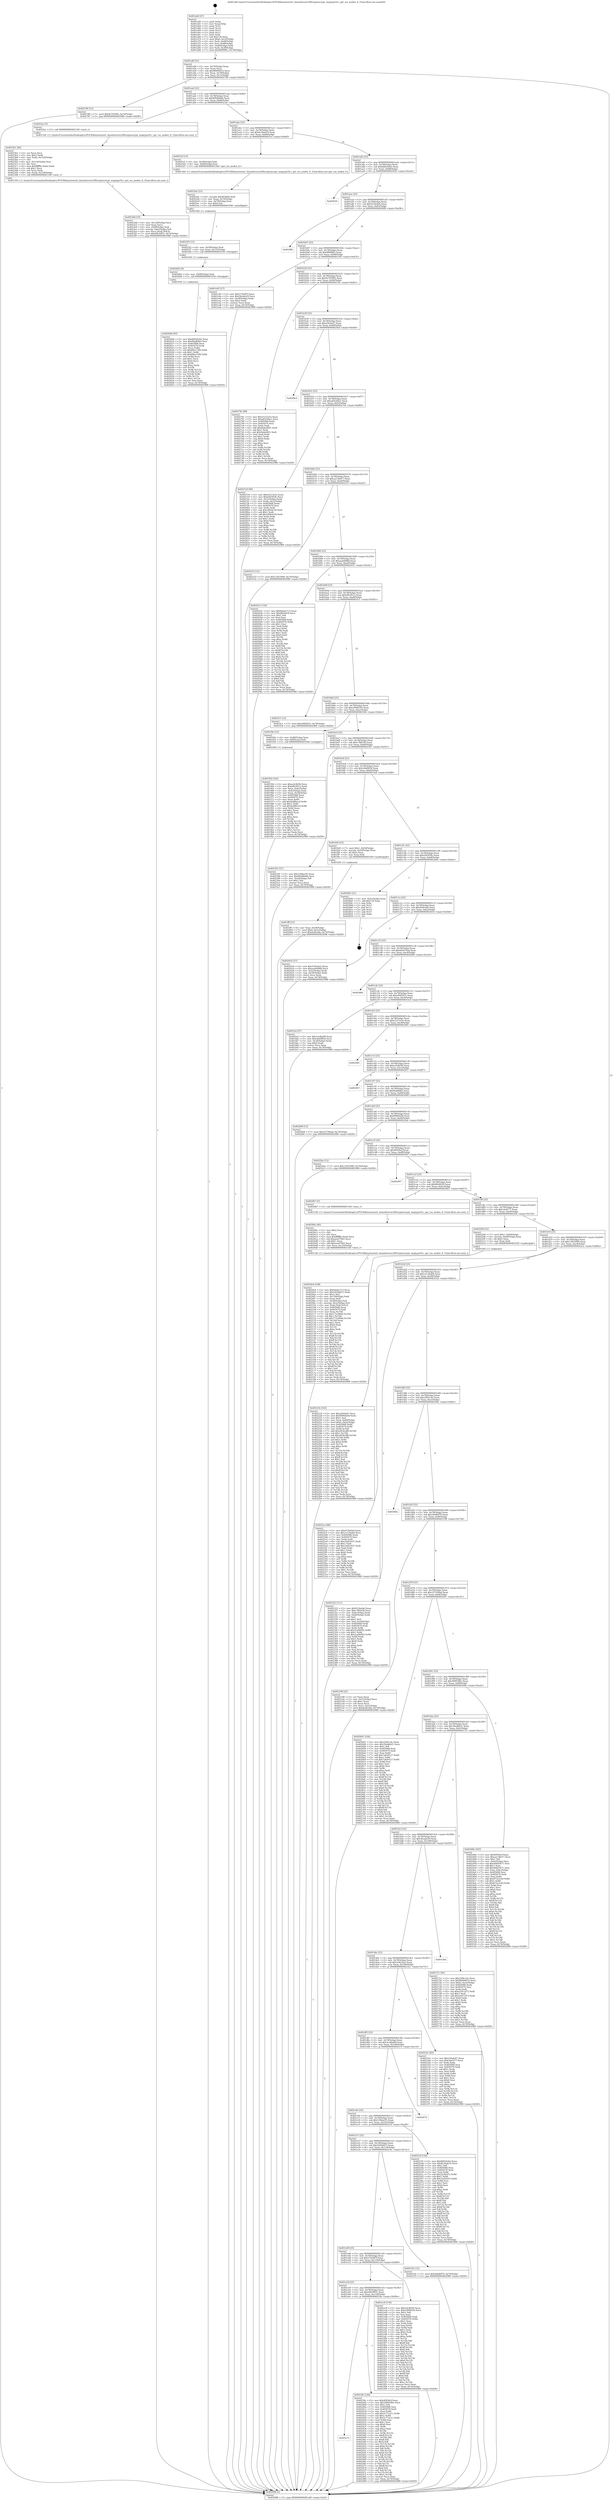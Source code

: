 digraph "0x401a60" {
  label = "0x401a60 (/mnt/c/Users/mathe/Desktop/tcc/POCII/binaries/extr_linuxdriverss390cryptozcrypt_msgtype50.c_get_rsa_modex_fc_Final-ollvm.out::main(0))"
  labelloc = "t"
  node[shape=record]

  Entry [label="",width=0.3,height=0.3,shape=circle,fillcolor=black,style=filled]
  "0x401a8f" [label="{
     0x401a8f [23]\l
     | [instrs]\l
     &nbsp;&nbsp;0x401a8f \<+3\>: mov -0x74(%rbp),%eax\l
     &nbsp;&nbsp;0x401a92 \<+2\>: mov %eax,%ecx\l
     &nbsp;&nbsp;0x401a94 \<+6\>: sub $0x80000033,%ecx\l
     &nbsp;&nbsp;0x401a9a \<+3\>: mov %eax,-0x78(%rbp)\l
     &nbsp;&nbsp;0x401a9d \<+3\>: mov %ecx,-0x7c(%rbp)\l
     &nbsp;&nbsp;0x401aa0 \<+6\>: je 0000000000402780 \<main+0xd20\>\l
  }"]
  "0x402780" [label="{
     0x402780 [12]\l
     | [instrs]\l
     &nbsp;&nbsp;0x402780 \<+7\>: movl $0x9e705995,-0x74(%rbp)\l
     &nbsp;&nbsp;0x402787 \<+5\>: jmp 0000000000402988 \<main+0xf28\>\l
  }"]
  "0x401aa6" [label="{
     0x401aa6 [22]\l
     | [instrs]\l
     &nbsp;&nbsp;0x401aa6 \<+5\>: jmp 0000000000401aab \<main+0x4b\>\l
     &nbsp;&nbsp;0x401aab \<+3\>: mov -0x78(%rbp),%eax\l
     &nbsp;&nbsp;0x401aae \<+5\>: sub $0x800dbb46,%eax\l
     &nbsp;&nbsp;0x401ab3 \<+3\>: mov %eax,-0x80(%rbp)\l
     &nbsp;&nbsp;0x401ab6 \<+6\>: je 00000000004023ac \<main+0x94c\>\l
  }"]
  Exit [label="",width=0.3,height=0.3,shape=circle,fillcolor=black,style=filled,peripheries=2]
  "0x4023ac" [label="{
     0x4023ac [5]\l
     | [instrs]\l
     &nbsp;&nbsp;0x4023ac \<+5\>: call 0000000000401160 \<next_i\>\l
     | [calls]\l
     &nbsp;&nbsp;0x401160 \{1\} (/mnt/c/Users/mathe/Desktop/tcc/POCII/binaries/extr_linuxdriverss390cryptozcrypt_msgtype50.c_get_rsa_modex_fc_Final-ollvm.out::next_i)\l
  }"]
  "0x401abc" [label="{
     0x401abc [25]\l
     | [instrs]\l
     &nbsp;&nbsp;0x401abc \<+5\>: jmp 0000000000401ac1 \<main+0x61\>\l
     &nbsp;&nbsp;0x401ac1 \<+3\>: mov -0x78(%rbp),%eax\l
     &nbsp;&nbsp;0x401ac4 \<+5\>: sub $0x8c34ab10,%eax\l
     &nbsp;&nbsp;0x401ac9 \<+6\>: mov %eax,-0x84(%rbp)\l
     &nbsp;&nbsp;0x401acf \<+6\>: je 00000000004025cf \<main+0xb6f\>\l
  }"]
  "0x40260b" [label="{
     0x40260b [93]\l
     | [instrs]\l
     &nbsp;&nbsp;0x40260b \<+5\>: mov $0x8d024e6e,%eax\l
     &nbsp;&nbsp;0x402610 \<+5\>: mov $0xf4ad8465,%esi\l
     &nbsp;&nbsp;0x402615 \<+7\>: mov 0x405068,%ecx\l
     &nbsp;&nbsp;0x40261c \<+7\>: mov 0x405070,%edx\l
     &nbsp;&nbsp;0x402623 \<+3\>: mov %ecx,%r8d\l
     &nbsp;&nbsp;0x402626 \<+7\>: sub $0x89ee72f8,%r8d\l
     &nbsp;&nbsp;0x40262d \<+4\>: sub $0x1,%r8d\l
     &nbsp;&nbsp;0x402631 \<+7\>: add $0x89ee72f8,%r8d\l
     &nbsp;&nbsp;0x402638 \<+4\>: imul %r8d,%ecx\l
     &nbsp;&nbsp;0x40263c \<+3\>: and $0x1,%ecx\l
     &nbsp;&nbsp;0x40263f \<+3\>: cmp $0x0,%ecx\l
     &nbsp;&nbsp;0x402642 \<+4\>: sete %r9b\l
     &nbsp;&nbsp;0x402646 \<+3\>: cmp $0xa,%edx\l
     &nbsp;&nbsp;0x402649 \<+4\>: setl %r10b\l
     &nbsp;&nbsp;0x40264d \<+3\>: mov %r9b,%r11b\l
     &nbsp;&nbsp;0x402650 \<+3\>: and %r10b,%r11b\l
     &nbsp;&nbsp;0x402653 \<+3\>: xor %r10b,%r9b\l
     &nbsp;&nbsp;0x402656 \<+3\>: or %r9b,%r11b\l
     &nbsp;&nbsp;0x402659 \<+4\>: test $0x1,%r11b\l
     &nbsp;&nbsp;0x40265d \<+3\>: cmovne %esi,%eax\l
     &nbsp;&nbsp;0x402660 \<+3\>: mov %eax,-0x74(%rbp)\l
     &nbsp;&nbsp;0x402663 \<+5\>: jmp 0000000000402988 \<main+0xf28\>\l
  }"]
  "0x4025cf" [label="{
     0x4025cf [13]\l
     | [instrs]\l
     &nbsp;&nbsp;0x4025cf \<+4\>: mov -0x58(%rbp),%rdi\l
     &nbsp;&nbsp;0x4025d3 \<+4\>: mov -0x68(%rbp),%rsi\l
     &nbsp;&nbsp;0x4025d7 \<+5\>: call 00000000004015b0 \<get_rsa_modex_fc\>\l
     | [calls]\l
     &nbsp;&nbsp;0x4015b0 \{1\} (/mnt/c/Users/mathe/Desktop/tcc/POCII/binaries/extr_linuxdriverss390cryptozcrypt_msgtype50.c_get_rsa_modex_fc_Final-ollvm.out::get_rsa_modex_fc)\l
  }"]
  "0x401ad5" [label="{
     0x401ad5 [25]\l
     | [instrs]\l
     &nbsp;&nbsp;0x401ad5 \<+5\>: jmp 0000000000401ada \<main+0x7a\>\l
     &nbsp;&nbsp;0x401ada \<+3\>: mov -0x78(%rbp),%eax\l
     &nbsp;&nbsp;0x401add \<+5\>: sub $0x8d024e6e,%eax\l
     &nbsp;&nbsp;0x401ae2 \<+6\>: mov %eax,-0x88(%rbp)\l
     &nbsp;&nbsp;0x401ae8 \<+6\>: je 0000000000402926 \<main+0xec6\>\l
  }"]
  "0x402602" [label="{
     0x402602 [9]\l
     | [instrs]\l
     &nbsp;&nbsp;0x402602 \<+4\>: mov -0x68(%rbp),%rdi\l
     &nbsp;&nbsp;0x402606 \<+5\>: call 0000000000401030 \<free@plt\>\l
     | [calls]\l
     &nbsp;&nbsp;0x401030 \{1\} (unknown)\l
  }"]
  "0x402926" [label="{
     0x402926\l
  }", style=dashed]
  "0x401aee" [label="{
     0x401aee [25]\l
     | [instrs]\l
     &nbsp;&nbsp;0x401aee \<+5\>: jmp 0000000000401af3 \<main+0x93\>\l
     &nbsp;&nbsp;0x401af3 \<+3\>: mov -0x78(%rbp),%eax\l
     &nbsp;&nbsp;0x401af6 \<+5\>: sub $0x912befa6,%eax\l
     &nbsp;&nbsp;0x401afb \<+6\>: mov %eax,-0x8c(%rbp)\l
     &nbsp;&nbsp;0x401b01 \<+6\>: je 00000000004028fb \<main+0xe9b\>\l
  }"]
  "0x4025f3" [label="{
     0x4025f3 [15]\l
     | [instrs]\l
     &nbsp;&nbsp;0x4025f3 \<+4\>: mov -0x58(%rbp),%rdi\l
     &nbsp;&nbsp;0x4025f7 \<+6\>: mov %eax,-0x12c(%rbp)\l
     &nbsp;&nbsp;0x4025fd \<+5\>: call 0000000000401030 \<free@plt\>\l
     | [calls]\l
     &nbsp;&nbsp;0x401030 \{1\} (unknown)\l
  }"]
  "0x4028fb" [label="{
     0x4028fb\l
  }", style=dashed]
  "0x401b07" [label="{
     0x401b07 [25]\l
     | [instrs]\l
     &nbsp;&nbsp;0x401b07 \<+5\>: jmp 0000000000401b0c \<main+0xac\>\l
     &nbsp;&nbsp;0x401b0c \<+3\>: mov -0x78(%rbp),%eax\l
     &nbsp;&nbsp;0x401b0f \<+5\>: sub $0x980f9f0c,%eax\l
     &nbsp;&nbsp;0x401b14 \<+6\>: mov %eax,-0x90(%rbp)\l
     &nbsp;&nbsp;0x401b1a \<+6\>: je 0000000000401e95 \<main+0x435\>\l
  }"]
  "0x4025dc" [label="{
     0x4025dc [23]\l
     | [instrs]\l
     &nbsp;&nbsp;0x4025dc \<+10\>: movabs $0x4030b6,%rdi\l
     &nbsp;&nbsp;0x4025e6 \<+3\>: mov %eax,-0x70(%rbp)\l
     &nbsp;&nbsp;0x4025e9 \<+3\>: mov -0x70(%rbp),%esi\l
     &nbsp;&nbsp;0x4025ec \<+2\>: mov $0x0,%al\l
     &nbsp;&nbsp;0x4025ee \<+5\>: call 0000000000401040 \<printf@plt\>\l
     | [calls]\l
     &nbsp;&nbsp;0x401040 \{1\} (unknown)\l
  }"]
  "0x401e95" [label="{
     0x401e95 [27]\l
     | [instrs]\l
     &nbsp;&nbsp;0x401e95 \<+5\>: mov $0x57d2df7f,%eax\l
     &nbsp;&nbsp;0x401e9a \<+5\>: mov $0x3bcabe29,%ecx\l
     &nbsp;&nbsp;0x401e9f \<+3\>: mov -0x38(%rbp),%edx\l
     &nbsp;&nbsp;0x401ea2 \<+3\>: cmp $0x2,%edx\l
     &nbsp;&nbsp;0x401ea5 \<+3\>: cmovne %ecx,%eax\l
     &nbsp;&nbsp;0x401ea8 \<+3\>: mov %eax,-0x74(%rbp)\l
     &nbsp;&nbsp;0x401eab \<+5\>: jmp 0000000000402988 \<main+0xf28\>\l
  }"]
  "0x401b20" [label="{
     0x401b20 [25]\l
     | [instrs]\l
     &nbsp;&nbsp;0x401b20 \<+5\>: jmp 0000000000401b25 \<main+0xc5\>\l
     &nbsp;&nbsp;0x401b25 \<+3\>: mov -0x78(%rbp),%eax\l
     &nbsp;&nbsp;0x401b28 \<+5\>: sub $0x9e705995,%eax\l
     &nbsp;&nbsp;0x401b2d \<+6\>: mov %eax,-0x94(%rbp)\l
     &nbsp;&nbsp;0x401b33 \<+6\>: je 000000000040278c \<main+0xd2c\>\l
  }"]
  "0x402988" [label="{
     0x402988 [5]\l
     | [instrs]\l
     &nbsp;&nbsp;0x402988 \<+5\>: jmp 0000000000401a8f \<main+0x2f\>\l
  }"]
  "0x401a60" [label="{
     0x401a60 [47]\l
     | [instrs]\l
     &nbsp;&nbsp;0x401a60 \<+1\>: push %rbp\l
     &nbsp;&nbsp;0x401a61 \<+3\>: mov %rsp,%rbp\l
     &nbsp;&nbsp;0x401a64 \<+2\>: push %r15\l
     &nbsp;&nbsp;0x401a66 \<+2\>: push %r14\l
     &nbsp;&nbsp;0x401a68 \<+2\>: push %r13\l
     &nbsp;&nbsp;0x401a6a \<+2\>: push %r12\l
     &nbsp;&nbsp;0x401a6c \<+1\>: push %rbx\l
     &nbsp;&nbsp;0x401a6d \<+7\>: sub $0x118,%rsp\l
     &nbsp;&nbsp;0x401a74 \<+7\>: movl $0x0,-0x3c(%rbp)\l
     &nbsp;&nbsp;0x401a7b \<+3\>: mov %edi,-0x40(%rbp)\l
     &nbsp;&nbsp;0x401a7e \<+4\>: mov %rsi,-0x48(%rbp)\l
     &nbsp;&nbsp;0x401a82 \<+3\>: mov -0x40(%rbp),%edi\l
     &nbsp;&nbsp;0x401a85 \<+3\>: mov %edi,-0x38(%rbp)\l
     &nbsp;&nbsp;0x401a88 \<+7\>: movl $0x980f9f0c,-0x74(%rbp)\l
  }"]
  "0x401e72" [label="{
     0x401e72\l
  }", style=dashed]
  "0x40278c" [label="{
     0x40278c [88]\l
     | [instrs]\l
     &nbsp;&nbsp;0x40278c \<+5\>: mov $0xe5215e5e,%eax\l
     &nbsp;&nbsp;0x402791 \<+5\>: mov $0xa83244a1,%ecx\l
     &nbsp;&nbsp;0x402796 \<+7\>: mov 0x405068,%edx\l
     &nbsp;&nbsp;0x40279d \<+7\>: mov 0x405070,%esi\l
     &nbsp;&nbsp;0x4027a4 \<+2\>: mov %edx,%edi\l
     &nbsp;&nbsp;0x4027a6 \<+6\>: add $0x9aded491,%edi\l
     &nbsp;&nbsp;0x4027ac \<+3\>: sub $0x1,%edi\l
     &nbsp;&nbsp;0x4027af \<+6\>: sub $0x9aded491,%edi\l
     &nbsp;&nbsp;0x4027b5 \<+3\>: imul %edi,%edx\l
     &nbsp;&nbsp;0x4027b8 \<+3\>: and $0x1,%edx\l
     &nbsp;&nbsp;0x4027bb \<+3\>: cmp $0x0,%edx\l
     &nbsp;&nbsp;0x4027be \<+4\>: sete %r8b\l
     &nbsp;&nbsp;0x4027c2 \<+3\>: cmp $0xa,%esi\l
     &nbsp;&nbsp;0x4027c5 \<+4\>: setl %r9b\l
     &nbsp;&nbsp;0x4027c9 \<+3\>: mov %r8b,%r10b\l
     &nbsp;&nbsp;0x4027cc \<+3\>: and %r9b,%r10b\l
     &nbsp;&nbsp;0x4027cf \<+3\>: xor %r9b,%r8b\l
     &nbsp;&nbsp;0x4027d2 \<+3\>: or %r8b,%r10b\l
     &nbsp;&nbsp;0x4027d5 \<+4\>: test $0x1,%r10b\l
     &nbsp;&nbsp;0x4027d9 \<+3\>: cmovne %ecx,%eax\l
     &nbsp;&nbsp;0x4027dc \<+3\>: mov %eax,-0x74(%rbp)\l
     &nbsp;&nbsp;0x4027df \<+5\>: jmp 0000000000402988 \<main+0xf28\>\l
  }"]
  "0x401b39" [label="{
     0x401b39 [25]\l
     | [instrs]\l
     &nbsp;&nbsp;0x401b39 \<+5\>: jmp 0000000000401b3e \<main+0xde\>\l
     &nbsp;&nbsp;0x401b3e \<+3\>: mov -0x78(%rbp),%eax\l
     &nbsp;&nbsp;0x401b41 \<+5\>: sub $0xa56efe47,%eax\l
     &nbsp;&nbsp;0x401b46 \<+6\>: mov %eax,-0x98(%rbp)\l
     &nbsp;&nbsp;0x401b4c \<+6\>: je 00000000004028cd \<main+0xe6d\>\l
  }"]
  "0x4023fe" [label="{
     0x4023fe [144]\l
     | [instrs]\l
     &nbsp;&nbsp;0x4023fe \<+5\>: mov $0x40936cf,%eax\l
     &nbsp;&nbsp;0x402403 \<+5\>: mov $0x389918bc,%ecx\l
     &nbsp;&nbsp;0x402408 \<+2\>: mov $0x1,%dl\l
     &nbsp;&nbsp;0x40240a \<+7\>: mov 0x405068,%esi\l
     &nbsp;&nbsp;0x402411 \<+7\>: mov 0x405070,%edi\l
     &nbsp;&nbsp;0x402418 \<+3\>: mov %esi,%r8d\l
     &nbsp;&nbsp;0x40241b \<+7\>: add $0x5c77a21c,%r8d\l
     &nbsp;&nbsp;0x402422 \<+4\>: sub $0x1,%r8d\l
     &nbsp;&nbsp;0x402426 \<+7\>: sub $0x5c77a21c,%r8d\l
     &nbsp;&nbsp;0x40242d \<+4\>: imul %r8d,%esi\l
     &nbsp;&nbsp;0x402431 \<+3\>: and $0x1,%esi\l
     &nbsp;&nbsp;0x402434 \<+3\>: cmp $0x0,%esi\l
     &nbsp;&nbsp;0x402437 \<+4\>: sete %r9b\l
     &nbsp;&nbsp;0x40243b \<+3\>: cmp $0xa,%edi\l
     &nbsp;&nbsp;0x40243e \<+4\>: setl %r10b\l
     &nbsp;&nbsp;0x402442 \<+3\>: mov %r9b,%r11b\l
     &nbsp;&nbsp;0x402445 \<+4\>: xor $0xff,%r11b\l
     &nbsp;&nbsp;0x402449 \<+3\>: mov %r10b,%bl\l
     &nbsp;&nbsp;0x40244c \<+3\>: xor $0xff,%bl\l
     &nbsp;&nbsp;0x40244f \<+3\>: xor $0x0,%dl\l
     &nbsp;&nbsp;0x402452 \<+3\>: mov %r11b,%r14b\l
     &nbsp;&nbsp;0x402455 \<+4\>: and $0x0,%r14b\l
     &nbsp;&nbsp;0x402459 \<+3\>: and %dl,%r9b\l
     &nbsp;&nbsp;0x40245c \<+3\>: mov %bl,%r15b\l
     &nbsp;&nbsp;0x40245f \<+4\>: and $0x0,%r15b\l
     &nbsp;&nbsp;0x402463 \<+3\>: and %dl,%r10b\l
     &nbsp;&nbsp;0x402466 \<+3\>: or %r9b,%r14b\l
     &nbsp;&nbsp;0x402469 \<+3\>: or %r10b,%r15b\l
     &nbsp;&nbsp;0x40246c \<+3\>: xor %r15b,%r14b\l
     &nbsp;&nbsp;0x40246f \<+3\>: or %bl,%r11b\l
     &nbsp;&nbsp;0x402472 \<+4\>: xor $0xff,%r11b\l
     &nbsp;&nbsp;0x402476 \<+3\>: or $0x0,%dl\l
     &nbsp;&nbsp;0x402479 \<+3\>: and %dl,%r11b\l
     &nbsp;&nbsp;0x40247c \<+3\>: or %r11b,%r14b\l
     &nbsp;&nbsp;0x40247f \<+4\>: test $0x1,%r14b\l
     &nbsp;&nbsp;0x402483 \<+3\>: cmovne %ecx,%eax\l
     &nbsp;&nbsp;0x402486 \<+3\>: mov %eax,-0x74(%rbp)\l
     &nbsp;&nbsp;0x402489 \<+5\>: jmp 0000000000402988 \<main+0xf28\>\l
  }"]
  "0x4028cd" [label="{
     0x4028cd\l
  }", style=dashed]
  "0x401b52" [label="{
     0x401b52 [25]\l
     | [instrs]\l
     &nbsp;&nbsp;0x401b52 \<+5\>: jmp 0000000000401b57 \<main+0xf7\>\l
     &nbsp;&nbsp;0x401b57 \<+3\>: mov -0x78(%rbp),%eax\l
     &nbsp;&nbsp;0x401b5a \<+5\>: sub $0xa83244a1,%eax\l
     &nbsp;&nbsp;0x401b5f \<+6\>: mov %eax,-0x9c(%rbp)\l
     &nbsp;&nbsp;0x401b65 \<+6\>: je 00000000004027e4 \<main+0xd84\>\l
  }"]
  "0x4023dd" [label="{
     0x4023dd [33]\l
     | [instrs]\l
     &nbsp;&nbsp;0x4023dd \<+6\>: mov -0x128(%rbp),%ecx\l
     &nbsp;&nbsp;0x4023e3 \<+3\>: imul %eax,%ecx\l
     &nbsp;&nbsp;0x4023e6 \<+4\>: mov -0x68(%rbp),%rdi\l
     &nbsp;&nbsp;0x4023ea \<+4\>: movslq -0x6c(%rbp),%r8\l
     &nbsp;&nbsp;0x4023ee \<+4\>: mov %ecx,(%rdi,%r8,4)\l
     &nbsp;&nbsp;0x4023f2 \<+7\>: movl $0x64b39f31,-0x74(%rbp)\l
     &nbsp;&nbsp;0x4023f9 \<+5\>: jmp 0000000000402988 \<main+0xf28\>\l
  }"]
  "0x4027e4" [label="{
     0x4027e4 [94]\l
     | [instrs]\l
     &nbsp;&nbsp;0x4027e4 \<+5\>: mov $0xe5215e5e,%eax\l
     &nbsp;&nbsp;0x4027e9 \<+5\>: mov $0xd3b5f59c,%ecx\l
     &nbsp;&nbsp;0x4027ee \<+3\>: mov -0x3c(%rbp),%edx\l
     &nbsp;&nbsp;0x4027f1 \<+3\>: mov %edx,-0x2c(%rbp)\l
     &nbsp;&nbsp;0x4027f4 \<+7\>: mov 0x405068,%edx\l
     &nbsp;&nbsp;0x4027fb \<+7\>: mov 0x405070,%esi\l
     &nbsp;&nbsp;0x402802 \<+2\>: mov %edx,%edi\l
     &nbsp;&nbsp;0x402804 \<+6\>: sub $0xc69ebc50,%edi\l
     &nbsp;&nbsp;0x40280a \<+3\>: sub $0x1,%edi\l
     &nbsp;&nbsp;0x40280d \<+6\>: add $0xc69ebc50,%edi\l
     &nbsp;&nbsp;0x402813 \<+3\>: imul %edi,%edx\l
     &nbsp;&nbsp;0x402816 \<+3\>: and $0x1,%edx\l
     &nbsp;&nbsp;0x402819 \<+3\>: cmp $0x0,%edx\l
     &nbsp;&nbsp;0x40281c \<+4\>: sete %r8b\l
     &nbsp;&nbsp;0x402820 \<+3\>: cmp $0xa,%esi\l
     &nbsp;&nbsp;0x402823 \<+4\>: setl %r9b\l
     &nbsp;&nbsp;0x402827 \<+3\>: mov %r8b,%r10b\l
     &nbsp;&nbsp;0x40282a \<+3\>: and %r9b,%r10b\l
     &nbsp;&nbsp;0x40282d \<+3\>: xor %r9b,%r8b\l
     &nbsp;&nbsp;0x402830 \<+3\>: or %r8b,%r10b\l
     &nbsp;&nbsp;0x402833 \<+4\>: test $0x1,%r10b\l
     &nbsp;&nbsp;0x402837 \<+3\>: cmovne %ecx,%eax\l
     &nbsp;&nbsp;0x40283a \<+3\>: mov %eax,-0x74(%rbp)\l
     &nbsp;&nbsp;0x40283d \<+5\>: jmp 0000000000402988 \<main+0xf28\>\l
  }"]
  "0x401b6b" [label="{
     0x401b6b [25]\l
     | [instrs]\l
     &nbsp;&nbsp;0x401b6b \<+5\>: jmp 0000000000401b70 \<main+0x110\>\l
     &nbsp;&nbsp;0x401b70 \<+3\>: mov -0x78(%rbp),%eax\l
     &nbsp;&nbsp;0x401b73 \<+5\>: sub $0xaa13bb17,%eax\l
     &nbsp;&nbsp;0x401b78 \<+6\>: mov %eax,-0xa0(%rbp)\l
     &nbsp;&nbsp;0x401b7e \<+6\>: je 0000000000402533 \<main+0xad3\>\l
  }"]
  "0x4023b1" [label="{
     0x4023b1 [44]\l
     | [instrs]\l
     &nbsp;&nbsp;0x4023b1 \<+2\>: xor %ecx,%ecx\l
     &nbsp;&nbsp;0x4023b3 \<+5\>: mov $0x2,%edx\l
     &nbsp;&nbsp;0x4023b8 \<+6\>: mov %edx,-0x124(%rbp)\l
     &nbsp;&nbsp;0x4023be \<+1\>: cltd\l
     &nbsp;&nbsp;0x4023bf \<+6\>: mov -0x124(%rbp),%esi\l
     &nbsp;&nbsp;0x4023c5 \<+2\>: idiv %esi\l
     &nbsp;&nbsp;0x4023c7 \<+6\>: imul $0xfffffffe,%edx,%edx\l
     &nbsp;&nbsp;0x4023cd \<+3\>: sub $0x1,%ecx\l
     &nbsp;&nbsp;0x4023d0 \<+2\>: sub %ecx,%edx\l
     &nbsp;&nbsp;0x4023d2 \<+6\>: mov %edx,-0x128(%rbp)\l
     &nbsp;&nbsp;0x4023d8 \<+5\>: call 0000000000401160 \<next_i\>\l
     | [calls]\l
     &nbsp;&nbsp;0x401160 \{1\} (/mnt/c/Users/mathe/Desktop/tcc/POCII/binaries/extr_linuxdriverss390cryptozcrypt_msgtype50.c_get_rsa_modex_fc_Final-ollvm.out::next_i)\l
  }"]
  "0x402533" [label="{
     0x402533 [12]\l
     | [instrs]\l
     &nbsp;&nbsp;0x402533 \<+7\>: movl $0x12953940,-0x74(%rbp)\l
     &nbsp;&nbsp;0x40253a \<+5\>: jmp 0000000000402988 \<main+0xf28\>\l
  }"]
  "0x401b84" [label="{
     0x401b84 [25]\l
     | [instrs]\l
     &nbsp;&nbsp;0x401b84 \<+5\>: jmp 0000000000401b89 \<main+0x129\>\l
     &nbsp;&nbsp;0x401b89 \<+3\>: mov -0x78(%rbp),%eax\l
     &nbsp;&nbsp;0x401b8c \<+5\>: sub $0xaaa04848,%eax\l
     &nbsp;&nbsp;0x401b91 \<+6\>: mov %eax,-0xa4(%rbp)\l
     &nbsp;&nbsp;0x401b97 \<+6\>: je 0000000000402031 \<main+0x5d1\>\l
  }"]
  "0x40221b" [label="{
     0x40221b [163]\l
     | [instrs]\l
     &nbsp;&nbsp;0x40221b \<+5\>: mov $0xa56efe47,%ecx\l
     &nbsp;&nbsp;0x402220 \<+5\>: mov $0xf9960d38,%edx\l
     &nbsp;&nbsp;0x402225 \<+3\>: mov $0x1,%sil\l
     &nbsp;&nbsp;0x402228 \<+4\>: mov %rax,-0x68(%rbp)\l
     &nbsp;&nbsp;0x40222c \<+7\>: movl $0x0,-0x6c(%rbp)\l
     &nbsp;&nbsp;0x402233 \<+8\>: mov 0x405068,%r8d\l
     &nbsp;&nbsp;0x40223b \<+8\>: mov 0x405070,%r9d\l
     &nbsp;&nbsp;0x402243 \<+3\>: mov %r8d,%r10d\l
     &nbsp;&nbsp;0x402246 \<+7\>: add $0xa954cdf8,%r10d\l
     &nbsp;&nbsp;0x40224d \<+4\>: sub $0x1,%r10d\l
     &nbsp;&nbsp;0x402251 \<+7\>: sub $0xa954cdf8,%r10d\l
     &nbsp;&nbsp;0x402258 \<+4\>: imul %r10d,%r8d\l
     &nbsp;&nbsp;0x40225c \<+4\>: and $0x1,%r8d\l
     &nbsp;&nbsp;0x402260 \<+4\>: cmp $0x0,%r8d\l
     &nbsp;&nbsp;0x402264 \<+4\>: sete %r11b\l
     &nbsp;&nbsp;0x402268 \<+4\>: cmp $0xa,%r9d\l
     &nbsp;&nbsp;0x40226c \<+3\>: setl %bl\l
     &nbsp;&nbsp;0x40226f \<+3\>: mov %r11b,%r14b\l
     &nbsp;&nbsp;0x402272 \<+4\>: xor $0xff,%r14b\l
     &nbsp;&nbsp;0x402276 \<+3\>: mov %bl,%r15b\l
     &nbsp;&nbsp;0x402279 \<+4\>: xor $0xff,%r15b\l
     &nbsp;&nbsp;0x40227d \<+4\>: xor $0x1,%sil\l
     &nbsp;&nbsp;0x402281 \<+3\>: mov %r14b,%r12b\l
     &nbsp;&nbsp;0x402284 \<+4\>: and $0xff,%r12b\l
     &nbsp;&nbsp;0x402288 \<+3\>: and %sil,%r11b\l
     &nbsp;&nbsp;0x40228b \<+3\>: mov %r15b,%r13b\l
     &nbsp;&nbsp;0x40228e \<+4\>: and $0xff,%r13b\l
     &nbsp;&nbsp;0x402292 \<+3\>: and %sil,%bl\l
     &nbsp;&nbsp;0x402295 \<+3\>: or %r11b,%r12b\l
     &nbsp;&nbsp;0x402298 \<+3\>: or %bl,%r13b\l
     &nbsp;&nbsp;0x40229b \<+3\>: xor %r13b,%r12b\l
     &nbsp;&nbsp;0x40229e \<+3\>: or %r15b,%r14b\l
     &nbsp;&nbsp;0x4022a1 \<+4\>: xor $0xff,%r14b\l
     &nbsp;&nbsp;0x4022a5 \<+4\>: or $0x1,%sil\l
     &nbsp;&nbsp;0x4022a9 \<+3\>: and %sil,%r14b\l
     &nbsp;&nbsp;0x4022ac \<+3\>: or %r14b,%r12b\l
     &nbsp;&nbsp;0x4022af \<+4\>: test $0x1,%r12b\l
     &nbsp;&nbsp;0x4022b3 \<+3\>: cmovne %edx,%ecx\l
     &nbsp;&nbsp;0x4022b6 \<+3\>: mov %ecx,-0x74(%rbp)\l
     &nbsp;&nbsp;0x4022b9 \<+5\>: jmp 0000000000402988 \<main+0xf28\>\l
  }"]
  "0x402031" [label="{
     0x402031 [134]\l
     | [instrs]\l
     &nbsp;&nbsp;0x402031 \<+5\>: mov $0x6debe713,%eax\l
     &nbsp;&nbsp;0x402036 \<+5\>: mov $0x8b04439,%ecx\l
     &nbsp;&nbsp;0x40203b \<+2\>: mov $0x1,%dl\l
     &nbsp;&nbsp;0x40203d \<+2\>: xor %esi,%esi\l
     &nbsp;&nbsp;0x40203f \<+7\>: mov 0x405068,%edi\l
     &nbsp;&nbsp;0x402046 \<+8\>: mov 0x405070,%r8d\l
     &nbsp;&nbsp;0x40204e \<+3\>: sub $0x1,%esi\l
     &nbsp;&nbsp;0x402051 \<+3\>: mov %edi,%r9d\l
     &nbsp;&nbsp;0x402054 \<+3\>: add %esi,%r9d\l
     &nbsp;&nbsp;0x402057 \<+4\>: imul %r9d,%edi\l
     &nbsp;&nbsp;0x40205b \<+3\>: and $0x1,%edi\l
     &nbsp;&nbsp;0x40205e \<+3\>: cmp $0x0,%edi\l
     &nbsp;&nbsp;0x402061 \<+4\>: sete %r10b\l
     &nbsp;&nbsp;0x402065 \<+4\>: cmp $0xa,%r8d\l
     &nbsp;&nbsp;0x402069 \<+4\>: setl %r11b\l
     &nbsp;&nbsp;0x40206d \<+3\>: mov %r10b,%bl\l
     &nbsp;&nbsp;0x402070 \<+3\>: xor $0xff,%bl\l
     &nbsp;&nbsp;0x402073 \<+3\>: mov %r11b,%r14b\l
     &nbsp;&nbsp;0x402076 \<+4\>: xor $0xff,%r14b\l
     &nbsp;&nbsp;0x40207a \<+3\>: xor $0x0,%dl\l
     &nbsp;&nbsp;0x40207d \<+3\>: mov %bl,%r15b\l
     &nbsp;&nbsp;0x402080 \<+4\>: and $0x0,%r15b\l
     &nbsp;&nbsp;0x402084 \<+3\>: and %dl,%r10b\l
     &nbsp;&nbsp;0x402087 \<+3\>: mov %r14b,%r12b\l
     &nbsp;&nbsp;0x40208a \<+4\>: and $0x0,%r12b\l
     &nbsp;&nbsp;0x40208e \<+3\>: and %dl,%r11b\l
     &nbsp;&nbsp;0x402091 \<+3\>: or %r10b,%r15b\l
     &nbsp;&nbsp;0x402094 \<+3\>: or %r11b,%r12b\l
     &nbsp;&nbsp;0x402097 \<+3\>: xor %r12b,%r15b\l
     &nbsp;&nbsp;0x40209a \<+3\>: or %r14b,%bl\l
     &nbsp;&nbsp;0x40209d \<+3\>: xor $0xff,%bl\l
     &nbsp;&nbsp;0x4020a0 \<+3\>: or $0x0,%dl\l
     &nbsp;&nbsp;0x4020a3 \<+2\>: and %dl,%bl\l
     &nbsp;&nbsp;0x4020a5 \<+3\>: or %bl,%r15b\l
     &nbsp;&nbsp;0x4020a8 \<+4\>: test $0x1,%r15b\l
     &nbsp;&nbsp;0x4020ac \<+3\>: cmovne %ecx,%eax\l
     &nbsp;&nbsp;0x4020af \<+3\>: mov %eax,-0x74(%rbp)\l
     &nbsp;&nbsp;0x4020b2 \<+5\>: jmp 0000000000402988 \<main+0xf28\>\l
  }"]
  "0x401b9d" [label="{
     0x401b9d [25]\l
     | [instrs]\l
     &nbsp;&nbsp;0x401b9d \<+5\>: jmp 0000000000401ba2 \<main+0x142\>\l
     &nbsp;&nbsp;0x401ba2 \<+3\>: mov -0x78(%rbp),%eax\l
     &nbsp;&nbsp;0x401ba5 \<+5\>: sub $0xbfb1f612,%eax\l
     &nbsp;&nbsp;0x401baa \<+6\>: mov %eax,-0xa8(%rbp)\l
     &nbsp;&nbsp;0x401bb0 \<+6\>: je 0000000000401fc1 \<main+0x561\>\l
  }"]
  "0x4020e4" [label="{
     0x4020e4 [168]\l
     | [instrs]\l
     &nbsp;&nbsp;0x4020e4 \<+5\>: mov $0x6debe713,%ecx\l
     &nbsp;&nbsp;0x4020e9 \<+5\>: mov $0x5420dd15,%edx\l
     &nbsp;&nbsp;0x4020ee \<+3\>: mov $0x1,%sil\l
     &nbsp;&nbsp;0x4020f1 \<+6\>: mov -0x120(%rbp),%edi\l
     &nbsp;&nbsp;0x4020f7 \<+3\>: imul %eax,%edi\l
     &nbsp;&nbsp;0x4020fa \<+4\>: mov -0x58(%rbp),%r8\l
     &nbsp;&nbsp;0x4020fe \<+4\>: movslq -0x5c(%rbp),%r9\l
     &nbsp;&nbsp;0x402102 \<+4\>: mov %edi,(%r8,%r9,4)\l
     &nbsp;&nbsp;0x402106 \<+7\>: mov 0x405068,%eax\l
     &nbsp;&nbsp;0x40210d \<+7\>: mov 0x405070,%edi\l
     &nbsp;&nbsp;0x402114 \<+3\>: mov %eax,%r10d\l
     &nbsp;&nbsp;0x402117 \<+7\>: sub $0x172c48dd,%r10d\l
     &nbsp;&nbsp;0x40211e \<+4\>: sub $0x1,%r10d\l
     &nbsp;&nbsp;0x402122 \<+7\>: add $0x172c48dd,%r10d\l
     &nbsp;&nbsp;0x402129 \<+4\>: imul %r10d,%eax\l
     &nbsp;&nbsp;0x40212d \<+3\>: and $0x1,%eax\l
     &nbsp;&nbsp;0x402130 \<+3\>: cmp $0x0,%eax\l
     &nbsp;&nbsp;0x402133 \<+4\>: sete %r11b\l
     &nbsp;&nbsp;0x402137 \<+3\>: cmp $0xa,%edi\l
     &nbsp;&nbsp;0x40213a \<+3\>: setl %bl\l
     &nbsp;&nbsp;0x40213d \<+3\>: mov %r11b,%r14b\l
     &nbsp;&nbsp;0x402140 \<+4\>: xor $0xff,%r14b\l
     &nbsp;&nbsp;0x402144 \<+3\>: mov %bl,%r15b\l
     &nbsp;&nbsp;0x402147 \<+4\>: xor $0xff,%r15b\l
     &nbsp;&nbsp;0x40214b \<+4\>: xor $0x1,%sil\l
     &nbsp;&nbsp;0x40214f \<+3\>: mov %r14b,%r12b\l
     &nbsp;&nbsp;0x402152 \<+4\>: and $0xff,%r12b\l
     &nbsp;&nbsp;0x402156 \<+3\>: and %sil,%r11b\l
     &nbsp;&nbsp;0x402159 \<+3\>: mov %r15b,%r13b\l
     &nbsp;&nbsp;0x40215c \<+4\>: and $0xff,%r13b\l
     &nbsp;&nbsp;0x402160 \<+3\>: and %sil,%bl\l
     &nbsp;&nbsp;0x402163 \<+3\>: or %r11b,%r12b\l
     &nbsp;&nbsp;0x402166 \<+3\>: or %bl,%r13b\l
     &nbsp;&nbsp;0x402169 \<+3\>: xor %r13b,%r12b\l
     &nbsp;&nbsp;0x40216c \<+3\>: or %r15b,%r14b\l
     &nbsp;&nbsp;0x40216f \<+4\>: xor $0xff,%r14b\l
     &nbsp;&nbsp;0x402173 \<+4\>: or $0x1,%sil\l
     &nbsp;&nbsp;0x402177 \<+3\>: and %sil,%r14b\l
     &nbsp;&nbsp;0x40217a \<+3\>: or %r14b,%r12b\l
     &nbsp;&nbsp;0x40217d \<+4\>: test $0x1,%r12b\l
     &nbsp;&nbsp;0x402181 \<+3\>: cmovne %edx,%ecx\l
     &nbsp;&nbsp;0x402184 \<+3\>: mov %ecx,-0x74(%rbp)\l
     &nbsp;&nbsp;0x402187 \<+5\>: jmp 0000000000402988 \<main+0xf28\>\l
  }"]
  "0x401fc1" [label="{
     0x401fc1 [12]\l
     | [instrs]\l
     &nbsp;&nbsp;0x401fc1 \<+7\>: movl $0xe00f2831,-0x74(%rbp)\l
     &nbsp;&nbsp;0x401fc8 \<+5\>: jmp 0000000000402988 \<main+0xf28\>\l
  }"]
  "0x401bb6" [label="{
     0x401bb6 [25]\l
     | [instrs]\l
     &nbsp;&nbsp;0x401bb6 \<+5\>: jmp 0000000000401bbb \<main+0x15b\>\l
     &nbsp;&nbsp;0x401bbb \<+3\>: mov -0x78(%rbp),%eax\l
     &nbsp;&nbsp;0x401bbe \<+5\>: sub $0xc0948330,%eax\l
     &nbsp;&nbsp;0x401bc3 \<+6\>: mov %eax,-0xac(%rbp)\l
     &nbsp;&nbsp;0x401bc9 \<+6\>: je 0000000000401f4e \<main+0x4ee\>\l
  }"]
  "0x4020bc" [label="{
     0x4020bc [40]\l
     | [instrs]\l
     &nbsp;&nbsp;0x4020bc \<+5\>: mov $0x2,%ecx\l
     &nbsp;&nbsp;0x4020c1 \<+1\>: cltd\l
     &nbsp;&nbsp;0x4020c2 \<+2\>: idiv %ecx\l
     &nbsp;&nbsp;0x4020c4 \<+6\>: imul $0xfffffffe,%edx,%ecx\l
     &nbsp;&nbsp;0x4020ca \<+6\>: sub $0xaee070b5,%ecx\l
     &nbsp;&nbsp;0x4020d0 \<+3\>: add $0x1,%ecx\l
     &nbsp;&nbsp;0x4020d3 \<+6\>: add $0xaee070b5,%ecx\l
     &nbsp;&nbsp;0x4020d9 \<+6\>: mov %ecx,-0x120(%rbp)\l
     &nbsp;&nbsp;0x4020df \<+5\>: call 0000000000401160 \<next_i\>\l
     | [calls]\l
     &nbsp;&nbsp;0x401160 \{1\} (/mnt/c/Users/mathe/Desktop/tcc/POCII/binaries/extr_linuxdriverss390cryptozcrypt_msgtype50.c_get_rsa_modex_fc_Final-ollvm.out::next_i)\l
  }"]
  "0x401f4e" [label="{
     0x401f4e [13]\l
     | [instrs]\l
     &nbsp;&nbsp;0x401f4e \<+4\>: mov -0x48(%rbp),%rax\l
     &nbsp;&nbsp;0x401f52 \<+4\>: mov 0x8(%rax),%rdi\l
     &nbsp;&nbsp;0x401f56 \<+5\>: call 0000000000401060 \<atoi@plt\>\l
     | [calls]\l
     &nbsp;&nbsp;0x401060 \{1\} (unknown)\l
  }"]
  "0x401bcf" [label="{
     0x401bcf [25]\l
     | [instrs]\l
     &nbsp;&nbsp;0x401bcf \<+5\>: jmp 0000000000401bd4 \<main+0x174\>\l
     &nbsp;&nbsp;0x401bd4 \<+3\>: mov -0x78(%rbp),%eax\l
     &nbsp;&nbsp;0x401bd7 \<+5\>: sub $0xc7fbb1f6,%eax\l
     &nbsp;&nbsp;0x401bdc \<+6\>: mov %eax,-0xb0(%rbp)\l
     &nbsp;&nbsp;0x401be2 \<+6\>: je 0000000000402391 \<main+0x931\>\l
  }"]
  "0x401fff" [label="{
     0x401fff [23]\l
     | [instrs]\l
     &nbsp;&nbsp;0x401fff \<+4\>: mov %rax,-0x58(%rbp)\l
     &nbsp;&nbsp;0x402003 \<+7\>: movl $0x0,-0x5c(%rbp)\l
     &nbsp;&nbsp;0x40200a \<+7\>: movl $0xdc6fcebb,-0x74(%rbp)\l
     &nbsp;&nbsp;0x402011 \<+5\>: jmp 0000000000402988 \<main+0xf28\>\l
  }"]
  "0x402391" [label="{
     0x402391 [27]\l
     | [instrs]\l
     &nbsp;&nbsp;0x402391 \<+5\>: mov $0x539dac95,%eax\l
     &nbsp;&nbsp;0x402396 \<+5\>: mov $0x800dbb46,%ecx\l
     &nbsp;&nbsp;0x40239b \<+3\>: mov -0x2d(%rbp),%dl\l
     &nbsp;&nbsp;0x40239e \<+3\>: test $0x1,%dl\l
     &nbsp;&nbsp;0x4023a1 \<+3\>: cmovne %ecx,%eax\l
     &nbsp;&nbsp;0x4023a4 \<+3\>: mov %eax,-0x74(%rbp)\l
     &nbsp;&nbsp;0x4023a7 \<+5\>: jmp 0000000000402988 \<main+0xf28\>\l
  }"]
  "0x401be8" [label="{
     0x401be8 [25]\l
     | [instrs]\l
     &nbsp;&nbsp;0x401be8 \<+5\>: jmp 0000000000401bed \<main+0x18d\>\l
     &nbsp;&nbsp;0x401bed \<+3\>: mov -0x78(%rbp),%eax\l
     &nbsp;&nbsp;0x401bf0 \<+5\>: sub $0xc8a68f24,%eax\l
     &nbsp;&nbsp;0x401bf5 \<+6\>: mov %eax,-0xb4(%rbp)\l
     &nbsp;&nbsp;0x401bfb \<+6\>: je 0000000000401fe8 \<main+0x588\>\l
  }"]
  "0x401f5b" [label="{
     0x401f5b [102]\l
     | [instrs]\l
     &nbsp;&nbsp;0x401f5b \<+5\>: mov $0xecb3bf36,%ecx\l
     &nbsp;&nbsp;0x401f60 \<+5\>: mov $0xbfb1f612,%edx\l
     &nbsp;&nbsp;0x401f65 \<+3\>: mov %eax,-0x4c(%rbp)\l
     &nbsp;&nbsp;0x401f68 \<+3\>: mov -0x4c(%rbp),%eax\l
     &nbsp;&nbsp;0x401f6b \<+3\>: mov %eax,-0x34(%rbp)\l
     &nbsp;&nbsp;0x401f6e \<+7\>: mov 0x405068,%eax\l
     &nbsp;&nbsp;0x401f75 \<+7\>: mov 0x405070,%esi\l
     &nbsp;&nbsp;0x401f7c \<+3\>: mov %eax,%r8d\l
     &nbsp;&nbsp;0x401f7f \<+7\>: add $0x4ed86ccd,%r8d\l
     &nbsp;&nbsp;0x401f86 \<+4\>: sub $0x1,%r8d\l
     &nbsp;&nbsp;0x401f8a \<+7\>: sub $0x4ed86ccd,%r8d\l
     &nbsp;&nbsp;0x401f91 \<+4\>: imul %r8d,%eax\l
     &nbsp;&nbsp;0x401f95 \<+3\>: and $0x1,%eax\l
     &nbsp;&nbsp;0x401f98 \<+3\>: cmp $0x0,%eax\l
     &nbsp;&nbsp;0x401f9b \<+4\>: sete %r9b\l
     &nbsp;&nbsp;0x401f9f \<+3\>: cmp $0xa,%esi\l
     &nbsp;&nbsp;0x401fa2 \<+4\>: setl %r10b\l
     &nbsp;&nbsp;0x401fa6 \<+3\>: mov %r9b,%r11b\l
     &nbsp;&nbsp;0x401fa9 \<+3\>: and %r10b,%r11b\l
     &nbsp;&nbsp;0x401fac \<+3\>: xor %r10b,%r9b\l
     &nbsp;&nbsp;0x401faf \<+3\>: or %r9b,%r11b\l
     &nbsp;&nbsp;0x401fb2 \<+4\>: test $0x1,%r11b\l
     &nbsp;&nbsp;0x401fb6 \<+3\>: cmovne %edx,%ecx\l
     &nbsp;&nbsp;0x401fb9 \<+3\>: mov %ecx,-0x74(%rbp)\l
     &nbsp;&nbsp;0x401fbc \<+5\>: jmp 0000000000402988 \<main+0xf28\>\l
  }"]
  "0x401fe8" [label="{
     0x401fe8 [23]\l
     | [instrs]\l
     &nbsp;&nbsp;0x401fe8 \<+7\>: movl $0x1,-0x50(%rbp)\l
     &nbsp;&nbsp;0x401fef \<+4\>: movslq -0x50(%rbp),%rax\l
     &nbsp;&nbsp;0x401ff3 \<+4\>: shl $0x2,%rax\l
     &nbsp;&nbsp;0x401ff7 \<+3\>: mov %rax,%rdi\l
     &nbsp;&nbsp;0x401ffa \<+5\>: call 0000000000401050 \<malloc@plt\>\l
     | [calls]\l
     &nbsp;&nbsp;0x401050 \{1\} (unknown)\l
  }"]
  "0x401c01" [label="{
     0x401c01 [25]\l
     | [instrs]\l
     &nbsp;&nbsp;0x401c01 \<+5\>: jmp 0000000000401c06 \<main+0x1a6\>\l
     &nbsp;&nbsp;0x401c06 \<+3\>: mov -0x78(%rbp),%eax\l
     &nbsp;&nbsp;0x401c09 \<+5\>: sub $0xd3b5f59c,%eax\l
     &nbsp;&nbsp;0x401c0e \<+6\>: mov %eax,-0xb8(%rbp)\l
     &nbsp;&nbsp;0x401c14 \<+6\>: je 0000000000402842 \<main+0xde2\>\l
  }"]
  "0x401e59" [label="{
     0x401e59 [25]\l
     | [instrs]\l
     &nbsp;&nbsp;0x401e59 \<+5\>: jmp 0000000000401e5e \<main+0x3fe\>\l
     &nbsp;&nbsp;0x401e5e \<+3\>: mov -0x78(%rbp),%eax\l
     &nbsp;&nbsp;0x401e61 \<+5\>: sub $0x64b39f31,%eax\l
     &nbsp;&nbsp;0x401e66 \<+6\>: mov %eax,-0x118(%rbp)\l
     &nbsp;&nbsp;0x401e6c \<+6\>: je 00000000004023fe \<main+0x99e\>\l
  }"]
  "0x402842" [label="{
     0x402842 [21]\l
     | [instrs]\l
     &nbsp;&nbsp;0x402842 \<+3\>: mov -0x2c(%rbp),%eax\l
     &nbsp;&nbsp;0x402845 \<+7\>: add $0x118,%rsp\l
     &nbsp;&nbsp;0x40284c \<+1\>: pop %rbx\l
     &nbsp;&nbsp;0x40284d \<+2\>: pop %r12\l
     &nbsp;&nbsp;0x40284f \<+2\>: pop %r13\l
     &nbsp;&nbsp;0x402851 \<+2\>: pop %r14\l
     &nbsp;&nbsp;0x402853 \<+2\>: pop %r15\l
     &nbsp;&nbsp;0x402855 \<+1\>: pop %rbp\l
     &nbsp;&nbsp;0x402856 \<+1\>: ret\l
  }"]
  "0x401c1a" [label="{
     0x401c1a [25]\l
     | [instrs]\l
     &nbsp;&nbsp;0x401c1a \<+5\>: jmp 0000000000401c1f \<main+0x1bf\>\l
     &nbsp;&nbsp;0x401c1f \<+3\>: mov -0x78(%rbp),%eax\l
     &nbsp;&nbsp;0x401c22 \<+5\>: sub $0xdc6fcebb,%eax\l
     &nbsp;&nbsp;0x401c27 \<+6\>: mov %eax,-0xbc(%rbp)\l
     &nbsp;&nbsp;0x401c2d \<+6\>: je 0000000000402016 \<main+0x5b6\>\l
  }"]
  "0x401ec8" [label="{
     0x401ec8 [134]\l
     | [instrs]\l
     &nbsp;&nbsp;0x401ec8 \<+5\>: mov $0xecb3bf36,%eax\l
     &nbsp;&nbsp;0x401ecd \<+5\>: mov $0xc0948330,%ecx\l
     &nbsp;&nbsp;0x401ed2 \<+2\>: mov $0x1,%dl\l
     &nbsp;&nbsp;0x401ed4 \<+2\>: xor %esi,%esi\l
     &nbsp;&nbsp;0x401ed6 \<+7\>: mov 0x405068,%edi\l
     &nbsp;&nbsp;0x401edd \<+8\>: mov 0x405070,%r8d\l
     &nbsp;&nbsp;0x401ee5 \<+3\>: sub $0x1,%esi\l
     &nbsp;&nbsp;0x401ee8 \<+3\>: mov %edi,%r9d\l
     &nbsp;&nbsp;0x401eeb \<+3\>: add %esi,%r9d\l
     &nbsp;&nbsp;0x401eee \<+4\>: imul %r9d,%edi\l
     &nbsp;&nbsp;0x401ef2 \<+3\>: and $0x1,%edi\l
     &nbsp;&nbsp;0x401ef5 \<+3\>: cmp $0x0,%edi\l
     &nbsp;&nbsp;0x401ef8 \<+4\>: sete %r10b\l
     &nbsp;&nbsp;0x401efc \<+4\>: cmp $0xa,%r8d\l
     &nbsp;&nbsp;0x401f00 \<+4\>: setl %r11b\l
     &nbsp;&nbsp;0x401f04 \<+3\>: mov %r10b,%bl\l
     &nbsp;&nbsp;0x401f07 \<+3\>: xor $0xff,%bl\l
     &nbsp;&nbsp;0x401f0a \<+3\>: mov %r11b,%r14b\l
     &nbsp;&nbsp;0x401f0d \<+4\>: xor $0xff,%r14b\l
     &nbsp;&nbsp;0x401f11 \<+3\>: xor $0x0,%dl\l
     &nbsp;&nbsp;0x401f14 \<+3\>: mov %bl,%r15b\l
     &nbsp;&nbsp;0x401f17 \<+4\>: and $0x0,%r15b\l
     &nbsp;&nbsp;0x401f1b \<+3\>: and %dl,%r10b\l
     &nbsp;&nbsp;0x401f1e \<+3\>: mov %r14b,%r12b\l
     &nbsp;&nbsp;0x401f21 \<+4\>: and $0x0,%r12b\l
     &nbsp;&nbsp;0x401f25 \<+3\>: and %dl,%r11b\l
     &nbsp;&nbsp;0x401f28 \<+3\>: or %r10b,%r15b\l
     &nbsp;&nbsp;0x401f2b \<+3\>: or %r11b,%r12b\l
     &nbsp;&nbsp;0x401f2e \<+3\>: xor %r12b,%r15b\l
     &nbsp;&nbsp;0x401f31 \<+3\>: or %r14b,%bl\l
     &nbsp;&nbsp;0x401f34 \<+3\>: xor $0xff,%bl\l
     &nbsp;&nbsp;0x401f37 \<+3\>: or $0x0,%dl\l
     &nbsp;&nbsp;0x401f3a \<+2\>: and %dl,%bl\l
     &nbsp;&nbsp;0x401f3c \<+3\>: or %bl,%r15b\l
     &nbsp;&nbsp;0x401f3f \<+4\>: test $0x1,%r15b\l
     &nbsp;&nbsp;0x401f43 \<+3\>: cmovne %ecx,%eax\l
     &nbsp;&nbsp;0x401f46 \<+3\>: mov %eax,-0x74(%rbp)\l
     &nbsp;&nbsp;0x401f49 \<+5\>: jmp 0000000000402988 \<main+0xf28\>\l
  }"]
  "0x402016" [label="{
     0x402016 [27]\l
     | [instrs]\l
     &nbsp;&nbsp;0x402016 \<+5\>: mov $0x3c82cba3,%eax\l
     &nbsp;&nbsp;0x40201b \<+5\>: mov $0xaaa04848,%ecx\l
     &nbsp;&nbsp;0x402020 \<+3\>: mov -0x5c(%rbp),%edx\l
     &nbsp;&nbsp;0x402023 \<+3\>: cmp -0x50(%rbp),%edx\l
     &nbsp;&nbsp;0x402026 \<+3\>: cmovl %ecx,%eax\l
     &nbsp;&nbsp;0x402029 \<+3\>: mov %eax,-0x74(%rbp)\l
     &nbsp;&nbsp;0x40202c \<+5\>: jmp 0000000000402988 \<main+0xf28\>\l
  }"]
  "0x401c33" [label="{
     0x401c33 [25]\l
     | [instrs]\l
     &nbsp;&nbsp;0x401c33 \<+5\>: jmp 0000000000401c38 \<main+0x1d8\>\l
     &nbsp;&nbsp;0x401c38 \<+3\>: mov -0x78(%rbp),%eax\l
     &nbsp;&nbsp;0x401c3b \<+5\>: sub $0xddc676ed,%eax\l
     &nbsp;&nbsp;0x401c40 \<+6\>: mov %eax,-0xc0(%rbp)\l
     &nbsp;&nbsp;0x401c46 \<+6\>: je 0000000000402680 \<main+0xc20\>\l
  }"]
  "0x401e40" [label="{
     0x401e40 [25]\l
     | [instrs]\l
     &nbsp;&nbsp;0x401e40 \<+5\>: jmp 0000000000401e45 \<main+0x3e5\>\l
     &nbsp;&nbsp;0x401e45 \<+3\>: mov -0x78(%rbp),%eax\l
     &nbsp;&nbsp;0x401e48 \<+5\>: sub $0x57d2df7f,%eax\l
     &nbsp;&nbsp;0x401e4d \<+6\>: mov %eax,-0x114(%rbp)\l
     &nbsp;&nbsp;0x401e53 \<+6\>: je 0000000000401ec8 \<main+0x468\>\l
  }"]
  "0x402680" [label="{
     0x402680\l
  }", style=dashed]
  "0x401c4c" [label="{
     0x401c4c [25]\l
     | [instrs]\l
     &nbsp;&nbsp;0x401c4c \<+5\>: jmp 0000000000401c51 \<main+0x1f1\>\l
     &nbsp;&nbsp;0x401c51 \<+3\>: mov -0x78(%rbp),%eax\l
     &nbsp;&nbsp;0x401c54 \<+5\>: sub $0xe00f2831,%eax\l
     &nbsp;&nbsp;0x401c59 \<+6\>: mov %eax,-0xc4(%rbp)\l
     &nbsp;&nbsp;0x401c5f \<+6\>: je 0000000000401fcd \<main+0x56d\>\l
  }"]
  "0x40218c" [label="{
     0x40218c [12]\l
     | [instrs]\l
     &nbsp;&nbsp;0x40218c \<+7\>: movl $0x2bb46f70,-0x74(%rbp)\l
     &nbsp;&nbsp;0x402193 \<+5\>: jmp 0000000000402988 \<main+0xf28\>\l
  }"]
  "0x401fcd" [label="{
     0x401fcd [27]\l
     | [instrs]\l
     &nbsp;&nbsp;0x401fcd \<+5\>: mov $0x3ca4ba89,%eax\l
     &nbsp;&nbsp;0x401fd2 \<+5\>: mov $0xc8a68f24,%ecx\l
     &nbsp;&nbsp;0x401fd7 \<+3\>: mov -0x34(%rbp),%edx\l
     &nbsp;&nbsp;0x401fda \<+3\>: cmp $0x0,%edx\l
     &nbsp;&nbsp;0x401fdd \<+3\>: cmove %ecx,%eax\l
     &nbsp;&nbsp;0x401fe0 \<+3\>: mov %eax,-0x74(%rbp)\l
     &nbsp;&nbsp;0x401fe3 \<+5\>: jmp 0000000000402988 \<main+0xf28\>\l
  }"]
  "0x401c65" [label="{
     0x401c65 [25]\l
     | [instrs]\l
     &nbsp;&nbsp;0x401c65 \<+5\>: jmp 0000000000401c6a \<main+0x20a\>\l
     &nbsp;&nbsp;0x401c6a \<+3\>: mov -0x78(%rbp),%eax\l
     &nbsp;&nbsp;0x401c6d \<+5\>: sub $0xe5215e5e,%eax\l
     &nbsp;&nbsp;0x401c72 \<+6\>: mov %eax,-0xc8(%rbp)\l
     &nbsp;&nbsp;0x401c78 \<+6\>: je 0000000000402981 \<main+0xf21\>\l
  }"]
  "0x401e27" [label="{
     0x401e27 [25]\l
     | [instrs]\l
     &nbsp;&nbsp;0x401e27 \<+5\>: jmp 0000000000401e2c \<main+0x3cc\>\l
     &nbsp;&nbsp;0x401e2c \<+3\>: mov -0x78(%rbp),%eax\l
     &nbsp;&nbsp;0x401e2f \<+5\>: sub $0x5420dd15,%eax\l
     &nbsp;&nbsp;0x401e34 \<+6\>: mov %eax,-0x110(%rbp)\l
     &nbsp;&nbsp;0x401e3a \<+6\>: je 000000000040218c \<main+0x72c\>\l
  }"]
  "0x402981" [label="{
     0x402981\l
  }", style=dashed]
  "0x401c7e" [label="{
     0x401c7e [25]\l
     | [instrs]\l
     &nbsp;&nbsp;0x401c7e \<+5\>: jmp 0000000000401c83 \<main+0x223\>\l
     &nbsp;&nbsp;0x401c83 \<+3\>: mov -0x78(%rbp),%eax\l
     &nbsp;&nbsp;0x401c86 \<+5\>: sub $0xecb3bf36,%eax\l
     &nbsp;&nbsp;0x401c8b \<+6\>: mov %eax,-0xcc(%rbp)\l
     &nbsp;&nbsp;0x401c91 \<+6\>: je 0000000000402857 \<main+0xdf7\>\l
  }"]
  "0x40253f" [label="{
     0x40253f [144]\l
     | [instrs]\l
     &nbsp;&nbsp;0x40253f \<+5\>: mov $0x8d024e6e,%eax\l
     &nbsp;&nbsp;0x402544 \<+5\>: mov $0x8c34ab10,%ecx\l
     &nbsp;&nbsp;0x402549 \<+2\>: mov $0x1,%dl\l
     &nbsp;&nbsp;0x40254b \<+7\>: mov 0x405068,%esi\l
     &nbsp;&nbsp;0x402552 \<+7\>: mov 0x405070,%edi\l
     &nbsp;&nbsp;0x402559 \<+3\>: mov %esi,%r8d\l
     &nbsp;&nbsp;0x40255c \<+7\>: sub $0x22c82d7e,%r8d\l
     &nbsp;&nbsp;0x402563 \<+4\>: sub $0x1,%r8d\l
     &nbsp;&nbsp;0x402567 \<+7\>: add $0x22c82d7e,%r8d\l
     &nbsp;&nbsp;0x40256e \<+4\>: imul %r8d,%esi\l
     &nbsp;&nbsp;0x402572 \<+3\>: and $0x1,%esi\l
     &nbsp;&nbsp;0x402575 \<+3\>: cmp $0x0,%esi\l
     &nbsp;&nbsp;0x402578 \<+4\>: sete %r9b\l
     &nbsp;&nbsp;0x40257c \<+3\>: cmp $0xa,%edi\l
     &nbsp;&nbsp;0x40257f \<+4\>: setl %r10b\l
     &nbsp;&nbsp;0x402583 \<+3\>: mov %r9b,%r11b\l
     &nbsp;&nbsp;0x402586 \<+4\>: xor $0xff,%r11b\l
     &nbsp;&nbsp;0x40258a \<+3\>: mov %r10b,%bl\l
     &nbsp;&nbsp;0x40258d \<+3\>: xor $0xff,%bl\l
     &nbsp;&nbsp;0x402590 \<+3\>: xor $0x1,%dl\l
     &nbsp;&nbsp;0x402593 \<+3\>: mov %r11b,%r14b\l
     &nbsp;&nbsp;0x402596 \<+4\>: and $0xff,%r14b\l
     &nbsp;&nbsp;0x40259a \<+3\>: and %dl,%r9b\l
     &nbsp;&nbsp;0x40259d \<+3\>: mov %bl,%r15b\l
     &nbsp;&nbsp;0x4025a0 \<+4\>: and $0xff,%r15b\l
     &nbsp;&nbsp;0x4025a4 \<+3\>: and %dl,%r10b\l
     &nbsp;&nbsp;0x4025a7 \<+3\>: or %r9b,%r14b\l
     &nbsp;&nbsp;0x4025aa \<+3\>: or %r10b,%r15b\l
     &nbsp;&nbsp;0x4025ad \<+3\>: xor %r15b,%r14b\l
     &nbsp;&nbsp;0x4025b0 \<+3\>: or %bl,%r11b\l
     &nbsp;&nbsp;0x4025b3 \<+4\>: xor $0xff,%r11b\l
     &nbsp;&nbsp;0x4025b7 \<+3\>: or $0x1,%dl\l
     &nbsp;&nbsp;0x4025ba \<+3\>: and %dl,%r11b\l
     &nbsp;&nbsp;0x4025bd \<+3\>: or %r11b,%r14b\l
     &nbsp;&nbsp;0x4025c0 \<+4\>: test $0x1,%r14b\l
     &nbsp;&nbsp;0x4025c4 \<+3\>: cmovne %ecx,%eax\l
     &nbsp;&nbsp;0x4025c7 \<+3\>: mov %eax,-0x74(%rbp)\l
     &nbsp;&nbsp;0x4025ca \<+5\>: jmp 0000000000402988 \<main+0xf28\>\l
  }"]
  "0x402857" [label="{
     0x402857\l
  }", style=dashed]
  "0x401c97" [label="{
     0x401c97 [25]\l
     | [instrs]\l
     &nbsp;&nbsp;0x401c97 \<+5\>: jmp 0000000000401c9c \<main+0x23c\>\l
     &nbsp;&nbsp;0x401c9c \<+3\>: mov -0x78(%rbp),%eax\l
     &nbsp;&nbsp;0x401c9f \<+5\>: sub $0xf4ad8465,%eax\l
     &nbsp;&nbsp;0x401ca4 \<+6\>: mov %eax,-0xd0(%rbp)\l
     &nbsp;&nbsp;0x401caa \<+6\>: je 0000000000402668 \<main+0xc08\>\l
  }"]
  "0x401e0e" [label="{
     0x401e0e [25]\l
     | [instrs]\l
     &nbsp;&nbsp;0x401e0e \<+5\>: jmp 0000000000401e13 \<main+0x3b3\>\l
     &nbsp;&nbsp;0x401e13 \<+3\>: mov -0x78(%rbp),%eax\l
     &nbsp;&nbsp;0x401e16 \<+5\>: sub $0x539dac95,%eax\l
     &nbsp;&nbsp;0x401e1b \<+6\>: mov %eax,-0x10c(%rbp)\l
     &nbsp;&nbsp;0x401e21 \<+6\>: je 000000000040253f \<main+0xadf\>\l
  }"]
  "0x402668" [label="{
     0x402668 [12]\l
     | [instrs]\l
     &nbsp;&nbsp;0x402668 \<+7\>: movl $0x327309ad,-0x74(%rbp)\l
     &nbsp;&nbsp;0x40266f \<+5\>: jmp 0000000000402988 \<main+0xf28\>\l
  }"]
  "0x401cb0" [label="{
     0x401cb0 [25]\l
     | [instrs]\l
     &nbsp;&nbsp;0x401cb0 \<+5\>: jmp 0000000000401cb5 \<main+0x255\>\l
     &nbsp;&nbsp;0x401cb5 \<+3\>: mov -0x78(%rbp),%eax\l
     &nbsp;&nbsp;0x401cb8 \<+5\>: sub $0xf9960d38,%eax\l
     &nbsp;&nbsp;0x401cbd \<+6\>: mov %eax,-0xd4(%rbp)\l
     &nbsp;&nbsp;0x401cc3 \<+6\>: je 00000000004022be \<main+0x85e\>\l
  }"]
  "0x402674" [label="{
     0x402674\l
  }", style=dashed]
  "0x4022be" [label="{
     0x4022be [12]\l
     | [instrs]\l
     &nbsp;&nbsp;0x4022be \<+7\>: movl $0x12953940,-0x74(%rbp)\l
     &nbsp;&nbsp;0x4022c5 \<+5\>: jmp 0000000000402988 \<main+0xf28\>\l
  }"]
  "0x401cc9" [label="{
     0x401cc9 [25]\l
     | [instrs]\l
     &nbsp;&nbsp;0x401cc9 \<+5\>: jmp 0000000000401cce \<main+0x26e\>\l
     &nbsp;&nbsp;0x401cce \<+3\>: mov -0x78(%rbp),%eax\l
     &nbsp;&nbsp;0x401cd1 \<+5\>: sub $0x40936cf,%eax\l
     &nbsp;&nbsp;0x401cd6 \<+6\>: mov %eax,-0xd8(%rbp)\l
     &nbsp;&nbsp;0x401cdc \<+6\>: je 0000000000402907 \<main+0xea7\>\l
  }"]
  "0x401df5" [label="{
     0x401df5 [25]\l
     | [instrs]\l
     &nbsp;&nbsp;0x401df5 \<+5\>: jmp 0000000000401dfa \<main+0x39a\>\l
     &nbsp;&nbsp;0x401dfa \<+3\>: mov -0x78(%rbp),%eax\l
     &nbsp;&nbsp;0x401dfd \<+5\>: sub $0x3ca4ba89,%eax\l
     &nbsp;&nbsp;0x401e02 \<+6\>: mov %eax,-0x108(%rbp)\l
     &nbsp;&nbsp;0x401e08 \<+6\>: je 0000000000402674 \<main+0xc14\>\l
  }"]
  "0x402907" [label="{
     0x402907\l
  }", style=dashed]
  "0x401ce2" [label="{
     0x401ce2 [25]\l
     | [instrs]\l
     &nbsp;&nbsp;0x401ce2 \<+5\>: jmp 0000000000401ce7 \<main+0x287\>\l
     &nbsp;&nbsp;0x401ce7 \<+3\>: mov -0x78(%rbp),%eax\l
     &nbsp;&nbsp;0x401cea \<+5\>: sub $0x8b04439,%eax\l
     &nbsp;&nbsp;0x401cef \<+6\>: mov %eax,-0xdc(%rbp)\l
     &nbsp;&nbsp;0x401cf5 \<+6\>: je 00000000004020b7 \<main+0x657\>\l
  }"]
  "0x4021b1" [label="{
     0x4021b1 [83]\l
     | [instrs]\l
     &nbsp;&nbsp;0x4021b1 \<+5\>: mov $0xa56efe47,%eax\l
     &nbsp;&nbsp;0x4021b6 \<+5\>: mov $0xc4a9377,%ecx\l
     &nbsp;&nbsp;0x4021bb \<+2\>: xor %edx,%edx\l
     &nbsp;&nbsp;0x4021bd \<+7\>: mov 0x405068,%esi\l
     &nbsp;&nbsp;0x4021c4 \<+7\>: mov 0x405070,%edi\l
     &nbsp;&nbsp;0x4021cb \<+3\>: sub $0x1,%edx\l
     &nbsp;&nbsp;0x4021ce \<+3\>: mov %esi,%r8d\l
     &nbsp;&nbsp;0x4021d1 \<+3\>: add %edx,%r8d\l
     &nbsp;&nbsp;0x4021d4 \<+4\>: imul %r8d,%esi\l
     &nbsp;&nbsp;0x4021d8 \<+3\>: and $0x1,%esi\l
     &nbsp;&nbsp;0x4021db \<+3\>: cmp $0x0,%esi\l
     &nbsp;&nbsp;0x4021de \<+4\>: sete %r9b\l
     &nbsp;&nbsp;0x4021e2 \<+3\>: cmp $0xa,%edi\l
     &nbsp;&nbsp;0x4021e5 \<+4\>: setl %r10b\l
     &nbsp;&nbsp;0x4021e9 \<+3\>: mov %r9b,%r11b\l
     &nbsp;&nbsp;0x4021ec \<+3\>: and %r10b,%r11b\l
     &nbsp;&nbsp;0x4021ef \<+3\>: xor %r10b,%r9b\l
     &nbsp;&nbsp;0x4021f2 \<+3\>: or %r9b,%r11b\l
     &nbsp;&nbsp;0x4021f5 \<+4\>: test $0x1,%r11b\l
     &nbsp;&nbsp;0x4021f9 \<+3\>: cmovne %ecx,%eax\l
     &nbsp;&nbsp;0x4021fc \<+3\>: mov %eax,-0x74(%rbp)\l
     &nbsp;&nbsp;0x4021ff \<+5\>: jmp 0000000000402988 \<main+0xf28\>\l
  }"]
  "0x4020b7" [label="{
     0x4020b7 [5]\l
     | [instrs]\l
     &nbsp;&nbsp;0x4020b7 \<+5\>: call 0000000000401160 \<next_i\>\l
     | [calls]\l
     &nbsp;&nbsp;0x401160 \{1\} (/mnt/c/Users/mathe/Desktop/tcc/POCII/binaries/extr_linuxdriverss390cryptozcrypt_msgtype50.c_get_rsa_modex_fc_Final-ollvm.out::next_i)\l
  }"]
  "0x401cfb" [label="{
     0x401cfb [25]\l
     | [instrs]\l
     &nbsp;&nbsp;0x401cfb \<+5\>: jmp 0000000000401d00 \<main+0x2a0\>\l
     &nbsp;&nbsp;0x401d00 \<+3\>: mov -0x78(%rbp),%eax\l
     &nbsp;&nbsp;0x401d03 \<+5\>: sub $0xc4a9377,%eax\l
     &nbsp;&nbsp;0x401d08 \<+6\>: mov %eax,-0xe0(%rbp)\l
     &nbsp;&nbsp;0x401d0e \<+6\>: je 0000000000402204 \<main+0x7a4\>\l
  }"]
  "0x401ddc" [label="{
     0x401ddc [25]\l
     | [instrs]\l
     &nbsp;&nbsp;0x401ddc \<+5\>: jmp 0000000000401de1 \<main+0x381\>\l
     &nbsp;&nbsp;0x401de1 \<+3\>: mov -0x78(%rbp),%eax\l
     &nbsp;&nbsp;0x401de4 \<+5\>: sub $0x3c82cba3,%eax\l
     &nbsp;&nbsp;0x401de9 \<+6\>: mov %eax,-0x104(%rbp)\l
     &nbsp;&nbsp;0x401def \<+6\>: je 00000000004021b1 \<main+0x751\>\l
  }"]
  "0x402204" [label="{
     0x402204 [23]\l
     | [instrs]\l
     &nbsp;&nbsp;0x402204 \<+7\>: movl $0x1,-0x60(%rbp)\l
     &nbsp;&nbsp;0x40220b \<+4\>: movslq -0x60(%rbp),%rax\l
     &nbsp;&nbsp;0x40220f \<+4\>: shl $0x2,%rax\l
     &nbsp;&nbsp;0x402213 \<+3\>: mov %rax,%rdi\l
     &nbsp;&nbsp;0x402216 \<+5\>: call 0000000000401050 \<malloc@plt\>\l
     | [calls]\l
     &nbsp;&nbsp;0x401050 \{1\} (unknown)\l
  }"]
  "0x401d14" [label="{
     0x401d14 [25]\l
     | [instrs]\l
     &nbsp;&nbsp;0x401d14 \<+5\>: jmp 0000000000401d19 \<main+0x2b9\>\l
     &nbsp;&nbsp;0x401d19 \<+3\>: mov -0x78(%rbp),%eax\l
     &nbsp;&nbsp;0x401d1c \<+5\>: sub $0x12953940,%eax\l
     &nbsp;&nbsp;0x401d21 \<+6\>: mov %eax,-0xe4(%rbp)\l
     &nbsp;&nbsp;0x401d27 \<+6\>: je 00000000004022ca \<main+0x86a\>\l
  }"]
  "0x401eb0" [label="{
     0x401eb0\l
  }", style=dashed]
  "0x4022ca" [label="{
     0x4022ca [88]\l
     | [instrs]\l
     &nbsp;&nbsp;0x4022ca \<+5\>: mov $0x912befa6,%eax\l
     &nbsp;&nbsp;0x4022cf \<+5\>: mov $0x1e136ab9,%ecx\l
     &nbsp;&nbsp;0x4022d4 \<+7\>: mov 0x405068,%edx\l
     &nbsp;&nbsp;0x4022db \<+7\>: mov 0x405070,%esi\l
     &nbsp;&nbsp;0x4022e2 \<+2\>: mov %edx,%edi\l
     &nbsp;&nbsp;0x4022e4 \<+6\>: sub $0x16d2e037,%edi\l
     &nbsp;&nbsp;0x4022ea \<+3\>: sub $0x1,%edi\l
     &nbsp;&nbsp;0x4022ed \<+6\>: add $0x16d2e037,%edi\l
     &nbsp;&nbsp;0x4022f3 \<+3\>: imul %edi,%edx\l
     &nbsp;&nbsp;0x4022f6 \<+3\>: and $0x1,%edx\l
     &nbsp;&nbsp;0x4022f9 \<+3\>: cmp $0x0,%edx\l
     &nbsp;&nbsp;0x4022fc \<+4\>: sete %r8b\l
     &nbsp;&nbsp;0x402300 \<+3\>: cmp $0xa,%esi\l
     &nbsp;&nbsp;0x402303 \<+4\>: setl %r9b\l
     &nbsp;&nbsp;0x402307 \<+3\>: mov %r8b,%r10b\l
     &nbsp;&nbsp;0x40230a \<+3\>: and %r9b,%r10b\l
     &nbsp;&nbsp;0x40230d \<+3\>: xor %r9b,%r8b\l
     &nbsp;&nbsp;0x402310 \<+3\>: or %r8b,%r10b\l
     &nbsp;&nbsp;0x402313 \<+4\>: test $0x1,%r10b\l
     &nbsp;&nbsp;0x402317 \<+3\>: cmovne %ecx,%eax\l
     &nbsp;&nbsp;0x40231a \<+3\>: mov %eax,-0x74(%rbp)\l
     &nbsp;&nbsp;0x40231d \<+5\>: jmp 0000000000402988 \<main+0xf28\>\l
  }"]
  "0x401d2d" [label="{
     0x401d2d [25]\l
     | [instrs]\l
     &nbsp;&nbsp;0x401d2d \<+5\>: jmp 0000000000401d32 \<main+0x2d2\>\l
     &nbsp;&nbsp;0x401d32 \<+3\>: mov -0x78(%rbp),%eax\l
     &nbsp;&nbsp;0x401d35 \<+5\>: sub $0x1e136ab9,%eax\l
     &nbsp;&nbsp;0x401d3a \<+6\>: mov %eax,-0xe8(%rbp)\l
     &nbsp;&nbsp;0x401d40 \<+6\>: je 0000000000402322 \<main+0x8c2\>\l
  }"]
  "0x401dc3" [label="{
     0x401dc3 [25]\l
     | [instrs]\l
     &nbsp;&nbsp;0x401dc3 \<+5\>: jmp 0000000000401dc8 \<main+0x368\>\l
     &nbsp;&nbsp;0x401dc8 \<+3\>: mov -0x78(%rbp),%eax\l
     &nbsp;&nbsp;0x401dcb \<+5\>: sub $0x3bcabe29,%eax\l
     &nbsp;&nbsp;0x401dd0 \<+6\>: mov %eax,-0x100(%rbp)\l
     &nbsp;&nbsp;0x401dd6 \<+6\>: je 0000000000401eb0 \<main+0x450\>\l
  }"]
  "0x402322" [label="{
     0x402322 [111]\l
     | [instrs]\l
     &nbsp;&nbsp;0x402322 \<+5\>: mov $0x912befa6,%eax\l
     &nbsp;&nbsp;0x402327 \<+5\>: mov $0xc7fbb1f6,%ecx\l
     &nbsp;&nbsp;0x40232c \<+3\>: mov -0x6c(%rbp),%edx\l
     &nbsp;&nbsp;0x40232f \<+3\>: cmp -0x60(%rbp),%edx\l
     &nbsp;&nbsp;0x402332 \<+4\>: setl %sil\l
     &nbsp;&nbsp;0x402336 \<+4\>: and $0x1,%sil\l
     &nbsp;&nbsp;0x40233a \<+4\>: mov %sil,-0x2d(%rbp)\l
     &nbsp;&nbsp;0x40233e \<+7\>: mov 0x405068,%edx\l
     &nbsp;&nbsp;0x402345 \<+7\>: mov 0x405070,%edi\l
     &nbsp;&nbsp;0x40234c \<+3\>: mov %edx,%r8d\l
     &nbsp;&nbsp;0x40234f \<+7\>: add $0x2ca06092,%r8d\l
     &nbsp;&nbsp;0x402356 \<+4\>: sub $0x1,%r8d\l
     &nbsp;&nbsp;0x40235a \<+7\>: sub $0x2ca06092,%r8d\l
     &nbsp;&nbsp;0x402361 \<+4\>: imul %r8d,%edx\l
     &nbsp;&nbsp;0x402365 \<+3\>: and $0x1,%edx\l
     &nbsp;&nbsp;0x402368 \<+3\>: cmp $0x0,%edx\l
     &nbsp;&nbsp;0x40236b \<+4\>: sete %sil\l
     &nbsp;&nbsp;0x40236f \<+3\>: cmp $0xa,%edi\l
     &nbsp;&nbsp;0x402372 \<+4\>: setl %r9b\l
     &nbsp;&nbsp;0x402376 \<+3\>: mov %sil,%r10b\l
     &nbsp;&nbsp;0x402379 \<+3\>: and %r9b,%r10b\l
     &nbsp;&nbsp;0x40237c \<+3\>: xor %r9b,%sil\l
     &nbsp;&nbsp;0x40237f \<+3\>: or %sil,%r10b\l
     &nbsp;&nbsp;0x402382 \<+4\>: test $0x1,%r10b\l
     &nbsp;&nbsp;0x402386 \<+3\>: cmovne %ecx,%eax\l
     &nbsp;&nbsp;0x402389 \<+3\>: mov %eax,-0x74(%rbp)\l
     &nbsp;&nbsp;0x40238c \<+5\>: jmp 0000000000402988 \<main+0xf28\>\l
  }"]
  "0x401d46" [label="{
     0x401d46 [25]\l
     | [instrs]\l
     &nbsp;&nbsp;0x401d46 \<+5\>: jmp 0000000000401d4b \<main+0x2eb\>\l
     &nbsp;&nbsp;0x401d4b \<+3\>: mov -0x78(%rbp),%eax\l
     &nbsp;&nbsp;0x401d4e \<+5\>: sub $0x23f0c1dc,%eax\l
     &nbsp;&nbsp;0x401d53 \<+6\>: mov %eax,-0xec(%rbp)\l
     &nbsp;&nbsp;0x401d59 \<+6\>: je 000000000040296e \<main+0xf0e\>\l
  }"]
  "0x402721" [label="{
     0x402721 [95]\l
     | [instrs]\l
     &nbsp;&nbsp;0x402721 \<+5\>: mov $0x23f0c1dc,%eax\l
     &nbsp;&nbsp;0x402726 \<+5\>: mov $0x80000033,%ecx\l
     &nbsp;&nbsp;0x40272b \<+7\>: movl $0x0,-0x3c(%rbp)\l
     &nbsp;&nbsp;0x402732 \<+7\>: mov 0x405068,%edx\l
     &nbsp;&nbsp;0x402739 \<+7\>: mov 0x405070,%esi\l
     &nbsp;&nbsp;0x402740 \<+2\>: mov %edx,%edi\l
     &nbsp;&nbsp;0x402742 \<+6\>: sub $0xe2911d72,%edi\l
     &nbsp;&nbsp;0x402748 \<+3\>: sub $0x1,%edi\l
     &nbsp;&nbsp;0x40274b \<+6\>: add $0xe2911d72,%edi\l
     &nbsp;&nbsp;0x402751 \<+3\>: imul %edi,%edx\l
     &nbsp;&nbsp;0x402754 \<+3\>: and $0x1,%edx\l
     &nbsp;&nbsp;0x402757 \<+3\>: cmp $0x0,%edx\l
     &nbsp;&nbsp;0x40275a \<+4\>: sete %r8b\l
     &nbsp;&nbsp;0x40275e \<+3\>: cmp $0xa,%esi\l
     &nbsp;&nbsp;0x402761 \<+4\>: setl %r9b\l
     &nbsp;&nbsp;0x402765 \<+3\>: mov %r8b,%r10b\l
     &nbsp;&nbsp;0x402768 \<+3\>: and %r9b,%r10b\l
     &nbsp;&nbsp;0x40276b \<+3\>: xor %r9b,%r8b\l
     &nbsp;&nbsp;0x40276e \<+3\>: or %r8b,%r10b\l
     &nbsp;&nbsp;0x402771 \<+4\>: test $0x1,%r10b\l
     &nbsp;&nbsp;0x402775 \<+3\>: cmovne %ecx,%eax\l
     &nbsp;&nbsp;0x402778 \<+3\>: mov %eax,-0x74(%rbp)\l
     &nbsp;&nbsp;0x40277b \<+5\>: jmp 0000000000402988 \<main+0xf28\>\l
  }"]
  "0x40296e" [label="{
     0x40296e\l
  }", style=dashed]
  "0x401d5f" [label="{
     0x401d5f [25]\l
     | [instrs]\l
     &nbsp;&nbsp;0x401d5f \<+5\>: jmp 0000000000401d64 \<main+0x304\>\l
     &nbsp;&nbsp;0x401d64 \<+3\>: mov -0x78(%rbp),%eax\l
     &nbsp;&nbsp;0x401d67 \<+5\>: sub $0x2bb46f70,%eax\l
     &nbsp;&nbsp;0x401d6c \<+6\>: mov %eax,-0xf0(%rbp)\l
     &nbsp;&nbsp;0x401d72 \<+6\>: je 0000000000402198 \<main+0x738\>\l
  }"]
  "0x401daa" [label="{
     0x401daa [25]\l
     | [instrs]\l
     &nbsp;&nbsp;0x401daa \<+5\>: jmp 0000000000401daf \<main+0x34f\>\l
     &nbsp;&nbsp;0x401daf \<+3\>: mov -0x78(%rbp),%eax\l
     &nbsp;&nbsp;0x401db2 \<+5\>: sub $0x39adbb21,%eax\l
     &nbsp;&nbsp;0x401db7 \<+6\>: mov %eax,-0xfc(%rbp)\l
     &nbsp;&nbsp;0x401dbd \<+6\>: je 0000000000402721 \<main+0xcc1\>\l
  }"]
  "0x402198" [label="{
     0x402198 [25]\l
     | [instrs]\l
     &nbsp;&nbsp;0x402198 \<+2\>: xor %eax,%eax\l
     &nbsp;&nbsp;0x40219a \<+3\>: mov -0x5c(%rbp),%ecx\l
     &nbsp;&nbsp;0x40219d \<+3\>: sub $0x1,%eax\l
     &nbsp;&nbsp;0x4021a0 \<+2\>: sub %eax,%ecx\l
     &nbsp;&nbsp;0x4021a2 \<+3\>: mov %ecx,-0x5c(%rbp)\l
     &nbsp;&nbsp;0x4021a5 \<+7\>: movl $0xdc6fcebb,-0x74(%rbp)\l
     &nbsp;&nbsp;0x4021ac \<+5\>: jmp 0000000000402988 \<main+0xf28\>\l
  }"]
  "0x401d78" [label="{
     0x401d78 [25]\l
     | [instrs]\l
     &nbsp;&nbsp;0x401d78 \<+5\>: jmp 0000000000401d7d \<main+0x31d\>\l
     &nbsp;&nbsp;0x401d7d \<+3\>: mov -0x78(%rbp),%eax\l
     &nbsp;&nbsp;0x401d80 \<+5\>: sub $0x327309ad,%eax\l
     &nbsp;&nbsp;0x401d85 \<+6\>: mov %eax,-0xf4(%rbp)\l
     &nbsp;&nbsp;0x401d8b \<+6\>: je 0000000000402691 \<main+0xc31\>\l
  }"]
  "0x40248e" [label="{
     0x40248e [165]\l
     | [instrs]\l
     &nbsp;&nbsp;0x40248e \<+5\>: mov $0x40936cf,%eax\l
     &nbsp;&nbsp;0x402493 \<+5\>: mov $0xaa13bb17,%ecx\l
     &nbsp;&nbsp;0x402498 \<+2\>: mov $0x1,%dl\l
     &nbsp;&nbsp;0x40249a \<+3\>: mov -0x6c(%rbp),%esi\l
     &nbsp;&nbsp;0x40249d \<+6\>: sub $0x448d3671,%esi\l
     &nbsp;&nbsp;0x4024a3 \<+3\>: add $0x1,%esi\l
     &nbsp;&nbsp;0x4024a6 \<+6\>: add $0x448d3671,%esi\l
     &nbsp;&nbsp;0x4024ac \<+3\>: mov %esi,-0x6c(%rbp)\l
     &nbsp;&nbsp;0x4024af \<+7\>: mov 0x405068,%esi\l
     &nbsp;&nbsp;0x4024b6 \<+7\>: mov 0x405070,%edi\l
     &nbsp;&nbsp;0x4024bd \<+3\>: mov %esi,%r8d\l
     &nbsp;&nbsp;0x4024c0 \<+7\>: add $0x875a5c40,%r8d\l
     &nbsp;&nbsp;0x4024c7 \<+4\>: sub $0x1,%r8d\l
     &nbsp;&nbsp;0x4024cb \<+7\>: sub $0x875a5c40,%r8d\l
     &nbsp;&nbsp;0x4024d2 \<+4\>: imul %r8d,%esi\l
     &nbsp;&nbsp;0x4024d6 \<+3\>: and $0x1,%esi\l
     &nbsp;&nbsp;0x4024d9 \<+3\>: cmp $0x0,%esi\l
     &nbsp;&nbsp;0x4024dc \<+4\>: sete %r9b\l
     &nbsp;&nbsp;0x4024e0 \<+3\>: cmp $0xa,%edi\l
     &nbsp;&nbsp;0x4024e3 \<+4\>: setl %r10b\l
     &nbsp;&nbsp;0x4024e7 \<+3\>: mov %r9b,%r11b\l
     &nbsp;&nbsp;0x4024ea \<+4\>: xor $0xff,%r11b\l
     &nbsp;&nbsp;0x4024ee \<+3\>: mov %r10b,%bl\l
     &nbsp;&nbsp;0x4024f1 \<+3\>: xor $0xff,%bl\l
     &nbsp;&nbsp;0x4024f4 \<+3\>: xor $0x0,%dl\l
     &nbsp;&nbsp;0x4024f7 \<+3\>: mov %r11b,%r14b\l
     &nbsp;&nbsp;0x4024fa \<+4\>: and $0x0,%r14b\l
     &nbsp;&nbsp;0x4024fe \<+3\>: and %dl,%r9b\l
     &nbsp;&nbsp;0x402501 \<+3\>: mov %bl,%r15b\l
     &nbsp;&nbsp;0x402504 \<+4\>: and $0x0,%r15b\l
     &nbsp;&nbsp;0x402508 \<+3\>: and %dl,%r10b\l
     &nbsp;&nbsp;0x40250b \<+3\>: or %r9b,%r14b\l
     &nbsp;&nbsp;0x40250e \<+3\>: or %r10b,%r15b\l
     &nbsp;&nbsp;0x402511 \<+3\>: xor %r15b,%r14b\l
     &nbsp;&nbsp;0x402514 \<+3\>: or %bl,%r11b\l
     &nbsp;&nbsp;0x402517 \<+4\>: xor $0xff,%r11b\l
     &nbsp;&nbsp;0x40251b \<+3\>: or $0x0,%dl\l
     &nbsp;&nbsp;0x40251e \<+3\>: and %dl,%r11b\l
     &nbsp;&nbsp;0x402521 \<+3\>: or %r11b,%r14b\l
     &nbsp;&nbsp;0x402524 \<+4\>: test $0x1,%r14b\l
     &nbsp;&nbsp;0x402528 \<+3\>: cmovne %ecx,%eax\l
     &nbsp;&nbsp;0x40252b \<+3\>: mov %eax,-0x74(%rbp)\l
     &nbsp;&nbsp;0x40252e \<+5\>: jmp 0000000000402988 \<main+0xf28\>\l
  }"]
  "0x402691" [label="{
     0x402691 [144]\l
     | [instrs]\l
     &nbsp;&nbsp;0x402691 \<+5\>: mov $0x23f0c1dc,%eax\l
     &nbsp;&nbsp;0x402696 \<+5\>: mov $0x39adbb21,%ecx\l
     &nbsp;&nbsp;0x40269b \<+2\>: mov $0x1,%dl\l
     &nbsp;&nbsp;0x40269d \<+7\>: mov 0x405068,%esi\l
     &nbsp;&nbsp;0x4026a4 \<+7\>: mov 0x405070,%edi\l
     &nbsp;&nbsp;0x4026ab \<+3\>: mov %esi,%r8d\l
     &nbsp;&nbsp;0x4026ae \<+7\>: add $0x7a830127,%r8d\l
     &nbsp;&nbsp;0x4026b5 \<+4\>: sub $0x1,%r8d\l
     &nbsp;&nbsp;0x4026b9 \<+7\>: sub $0x7a830127,%r8d\l
     &nbsp;&nbsp;0x4026c0 \<+4\>: imul %r8d,%esi\l
     &nbsp;&nbsp;0x4026c4 \<+3\>: and $0x1,%esi\l
     &nbsp;&nbsp;0x4026c7 \<+3\>: cmp $0x0,%esi\l
     &nbsp;&nbsp;0x4026ca \<+4\>: sete %r9b\l
     &nbsp;&nbsp;0x4026ce \<+3\>: cmp $0xa,%edi\l
     &nbsp;&nbsp;0x4026d1 \<+4\>: setl %r10b\l
     &nbsp;&nbsp;0x4026d5 \<+3\>: mov %r9b,%r11b\l
     &nbsp;&nbsp;0x4026d8 \<+4\>: xor $0xff,%r11b\l
     &nbsp;&nbsp;0x4026dc \<+3\>: mov %r10b,%bl\l
     &nbsp;&nbsp;0x4026df \<+3\>: xor $0xff,%bl\l
     &nbsp;&nbsp;0x4026e2 \<+3\>: xor $0x0,%dl\l
     &nbsp;&nbsp;0x4026e5 \<+3\>: mov %r11b,%r14b\l
     &nbsp;&nbsp;0x4026e8 \<+4\>: and $0x0,%r14b\l
     &nbsp;&nbsp;0x4026ec \<+3\>: and %dl,%r9b\l
     &nbsp;&nbsp;0x4026ef \<+3\>: mov %bl,%r15b\l
     &nbsp;&nbsp;0x4026f2 \<+4\>: and $0x0,%r15b\l
     &nbsp;&nbsp;0x4026f6 \<+3\>: and %dl,%r10b\l
     &nbsp;&nbsp;0x4026f9 \<+3\>: or %r9b,%r14b\l
     &nbsp;&nbsp;0x4026fc \<+3\>: or %r10b,%r15b\l
     &nbsp;&nbsp;0x4026ff \<+3\>: xor %r15b,%r14b\l
     &nbsp;&nbsp;0x402702 \<+3\>: or %bl,%r11b\l
     &nbsp;&nbsp;0x402705 \<+4\>: xor $0xff,%r11b\l
     &nbsp;&nbsp;0x402709 \<+3\>: or $0x0,%dl\l
     &nbsp;&nbsp;0x40270c \<+3\>: and %dl,%r11b\l
     &nbsp;&nbsp;0x40270f \<+3\>: or %r11b,%r14b\l
     &nbsp;&nbsp;0x402712 \<+4\>: test $0x1,%r14b\l
     &nbsp;&nbsp;0x402716 \<+3\>: cmovne %ecx,%eax\l
     &nbsp;&nbsp;0x402719 \<+3\>: mov %eax,-0x74(%rbp)\l
     &nbsp;&nbsp;0x40271c \<+5\>: jmp 0000000000402988 \<main+0xf28\>\l
  }"]
  "0x401d91" [label="{
     0x401d91 [25]\l
     | [instrs]\l
     &nbsp;&nbsp;0x401d91 \<+5\>: jmp 0000000000401d96 \<main+0x336\>\l
     &nbsp;&nbsp;0x401d96 \<+3\>: mov -0x78(%rbp),%eax\l
     &nbsp;&nbsp;0x401d99 \<+5\>: sub $0x389918bc,%eax\l
     &nbsp;&nbsp;0x401d9e \<+6\>: mov %eax,-0xf8(%rbp)\l
     &nbsp;&nbsp;0x401da4 \<+6\>: je 000000000040248e \<main+0xa2e\>\l
  }"]
  Entry -> "0x401a60" [label=" 1"]
  "0x401a8f" -> "0x402780" [label=" 1"]
  "0x401a8f" -> "0x401aa6" [label=" 33"]
  "0x402842" -> Exit [label=" 1"]
  "0x401aa6" -> "0x4023ac" [label=" 1"]
  "0x401aa6" -> "0x401abc" [label=" 32"]
  "0x4027e4" -> "0x402988" [label=" 1"]
  "0x401abc" -> "0x4025cf" [label=" 1"]
  "0x401abc" -> "0x401ad5" [label=" 31"]
  "0x40278c" -> "0x402988" [label=" 1"]
  "0x401ad5" -> "0x402926" [label=" 0"]
  "0x401ad5" -> "0x401aee" [label=" 31"]
  "0x402780" -> "0x402988" [label=" 1"]
  "0x401aee" -> "0x4028fb" [label=" 0"]
  "0x401aee" -> "0x401b07" [label=" 31"]
  "0x402721" -> "0x402988" [label=" 1"]
  "0x401b07" -> "0x401e95" [label=" 1"]
  "0x401b07" -> "0x401b20" [label=" 30"]
  "0x401e95" -> "0x402988" [label=" 1"]
  "0x401a60" -> "0x401a8f" [label=" 1"]
  "0x402988" -> "0x401a8f" [label=" 33"]
  "0x402691" -> "0x402988" [label=" 1"]
  "0x401b20" -> "0x40278c" [label=" 1"]
  "0x401b20" -> "0x401b39" [label=" 29"]
  "0x402668" -> "0x402988" [label=" 1"]
  "0x401b39" -> "0x4028cd" [label=" 0"]
  "0x401b39" -> "0x401b52" [label=" 29"]
  "0x40260b" -> "0x402988" [label=" 1"]
  "0x401b52" -> "0x4027e4" [label=" 1"]
  "0x401b52" -> "0x401b6b" [label=" 28"]
  "0x4025f3" -> "0x402602" [label=" 1"]
  "0x401b6b" -> "0x402533" [label=" 1"]
  "0x401b6b" -> "0x401b84" [label=" 27"]
  "0x4025dc" -> "0x4025f3" [label=" 1"]
  "0x401b84" -> "0x402031" [label=" 1"]
  "0x401b84" -> "0x401b9d" [label=" 26"]
  "0x4025cf" -> "0x4025dc" [label=" 1"]
  "0x401b9d" -> "0x401fc1" [label=" 1"]
  "0x401b9d" -> "0x401bb6" [label=" 25"]
  "0x40253f" -> "0x402988" [label=" 1"]
  "0x401bb6" -> "0x401f4e" [label=" 1"]
  "0x401bb6" -> "0x401bcf" [label=" 24"]
  "0x402533" -> "0x402988" [label=" 1"]
  "0x401bcf" -> "0x402391" [label=" 2"]
  "0x401bcf" -> "0x401be8" [label=" 22"]
  "0x40248e" -> "0x402988" [label=" 1"]
  "0x401be8" -> "0x401fe8" [label=" 1"]
  "0x401be8" -> "0x401c01" [label=" 21"]
  "0x4023fe" -> "0x402988" [label=" 1"]
  "0x401c01" -> "0x402842" [label=" 1"]
  "0x401c01" -> "0x401c1a" [label=" 20"]
  "0x401e59" -> "0x401e72" [label=" 0"]
  "0x401c1a" -> "0x402016" [label=" 2"]
  "0x401c1a" -> "0x401c33" [label=" 18"]
  "0x401e59" -> "0x4023fe" [label=" 1"]
  "0x401c33" -> "0x402680" [label=" 0"]
  "0x401c33" -> "0x401c4c" [label=" 18"]
  "0x4023dd" -> "0x402988" [label=" 1"]
  "0x401c4c" -> "0x401fcd" [label=" 1"]
  "0x401c4c" -> "0x401c65" [label=" 17"]
  "0x4023b1" -> "0x4023dd" [label=" 1"]
  "0x401c65" -> "0x402981" [label=" 0"]
  "0x401c65" -> "0x401c7e" [label=" 17"]
  "0x402391" -> "0x402988" [label=" 2"]
  "0x401c7e" -> "0x402857" [label=" 0"]
  "0x401c7e" -> "0x401c97" [label=" 17"]
  "0x402322" -> "0x402988" [label=" 2"]
  "0x401c97" -> "0x402668" [label=" 1"]
  "0x401c97" -> "0x401cb0" [label=" 16"]
  "0x4022be" -> "0x402988" [label=" 1"]
  "0x401cb0" -> "0x4022be" [label=" 1"]
  "0x401cb0" -> "0x401cc9" [label=" 15"]
  "0x40221b" -> "0x402988" [label=" 1"]
  "0x401cc9" -> "0x402907" [label=" 0"]
  "0x401cc9" -> "0x401ce2" [label=" 15"]
  "0x4021b1" -> "0x402988" [label=" 1"]
  "0x401ce2" -> "0x4020b7" [label=" 1"]
  "0x401ce2" -> "0x401cfb" [label=" 14"]
  "0x402198" -> "0x402988" [label=" 1"]
  "0x401cfb" -> "0x402204" [label=" 1"]
  "0x401cfb" -> "0x401d14" [label=" 13"]
  "0x4020e4" -> "0x402988" [label=" 1"]
  "0x401d14" -> "0x4022ca" [label=" 2"]
  "0x401d14" -> "0x401d2d" [label=" 11"]
  "0x4020bc" -> "0x4020e4" [label=" 1"]
  "0x401d2d" -> "0x402322" [label=" 2"]
  "0x401d2d" -> "0x401d46" [label=" 9"]
  "0x402031" -> "0x402988" [label=" 1"]
  "0x401d46" -> "0x40296e" [label=" 0"]
  "0x401d46" -> "0x401d5f" [label=" 9"]
  "0x402016" -> "0x402988" [label=" 2"]
  "0x401d5f" -> "0x402198" [label=" 1"]
  "0x401d5f" -> "0x401d78" [label=" 8"]
  "0x401fe8" -> "0x401fff" [label=" 1"]
  "0x401d78" -> "0x402691" [label=" 1"]
  "0x401d78" -> "0x401d91" [label=" 7"]
  "0x401fcd" -> "0x402988" [label=" 1"]
  "0x401d91" -> "0x40248e" [label=" 1"]
  "0x401d91" -> "0x401daa" [label=" 6"]
  "0x401fff" -> "0x402988" [label=" 1"]
  "0x401daa" -> "0x402721" [label=" 1"]
  "0x401daa" -> "0x401dc3" [label=" 5"]
  "0x4020b7" -> "0x4020bc" [label=" 1"]
  "0x401dc3" -> "0x401eb0" [label=" 0"]
  "0x401dc3" -> "0x401ddc" [label=" 5"]
  "0x40218c" -> "0x402988" [label=" 1"]
  "0x401ddc" -> "0x4021b1" [label=" 1"]
  "0x401ddc" -> "0x401df5" [label=" 4"]
  "0x402204" -> "0x40221b" [label=" 1"]
  "0x401df5" -> "0x402674" [label=" 0"]
  "0x401df5" -> "0x401e0e" [label=" 4"]
  "0x4022ca" -> "0x402988" [label=" 2"]
  "0x401e0e" -> "0x40253f" [label=" 1"]
  "0x401e0e" -> "0x401e27" [label=" 3"]
  "0x4023ac" -> "0x4023b1" [label=" 1"]
  "0x401e27" -> "0x40218c" [label=" 1"]
  "0x401e27" -> "0x401e40" [label=" 2"]
  "0x402602" -> "0x40260b" [label=" 1"]
  "0x401e40" -> "0x401ec8" [label=" 1"]
  "0x401e40" -> "0x401e59" [label=" 1"]
  "0x401ec8" -> "0x402988" [label=" 1"]
  "0x401f4e" -> "0x401f5b" [label=" 1"]
  "0x401f5b" -> "0x402988" [label=" 1"]
  "0x401fc1" -> "0x402988" [label=" 1"]
}
